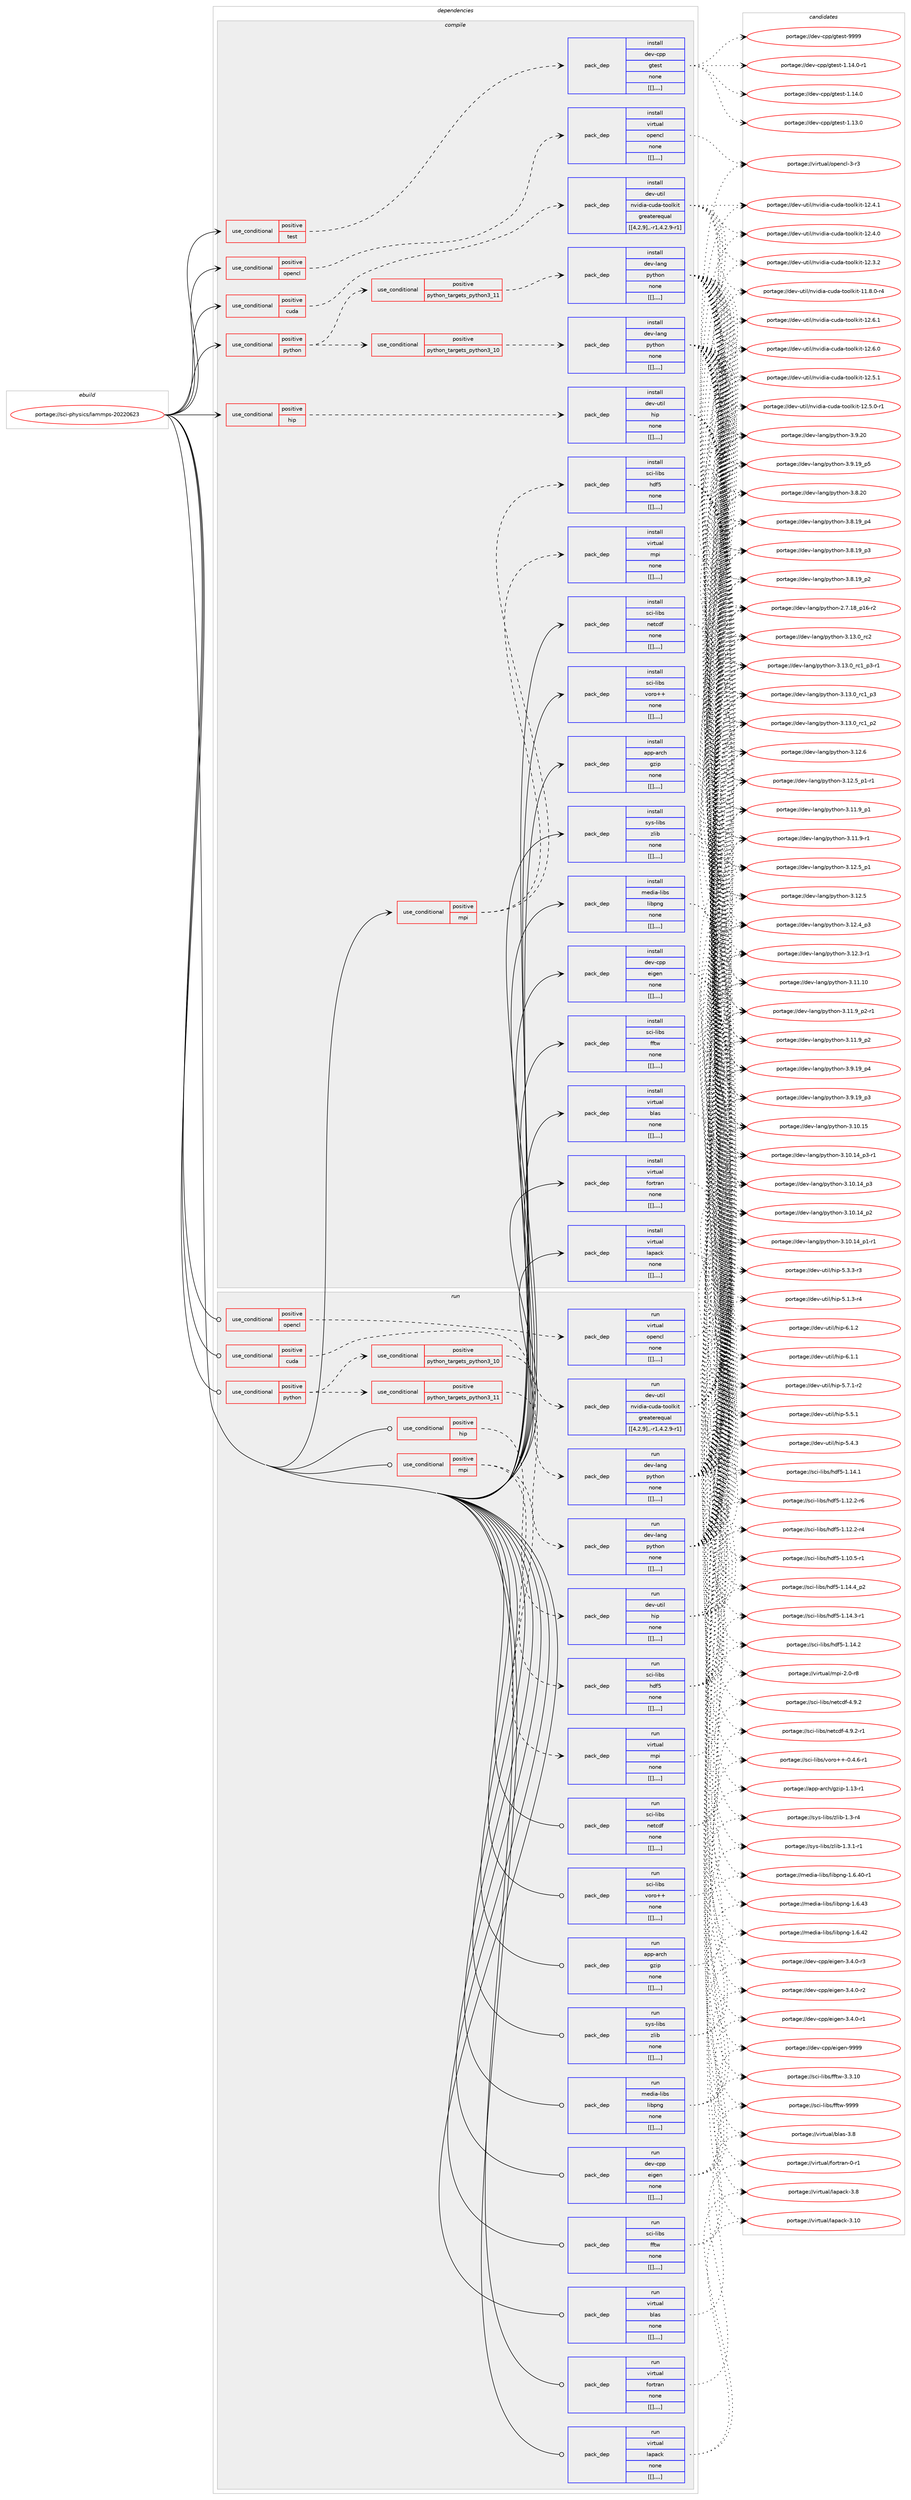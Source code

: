 digraph prolog {

# *************
# Graph options
# *************

newrank=true;
concentrate=true;
compound=true;
graph [rankdir=LR,fontname=Helvetica,fontsize=10,ranksep=1.5];#, ranksep=2.5, nodesep=0.2];
edge  [arrowhead=vee];
node  [fontname=Helvetica,fontsize=10];

# **********
# The ebuild
# **********

subgraph cluster_leftcol {
color=gray;
label=<<i>ebuild</i>>;
id [label="portage://sci-physics/lammps-20220623", color=red, width=4, href="../sci-physics/lammps-20220623.svg"];
}

# ****************
# The dependencies
# ****************

subgraph cluster_midcol {
color=gray;
label=<<i>dependencies</i>>;
subgraph cluster_compile {
fillcolor="#eeeeee";
style=filled;
label=<<i>compile</i>>;
subgraph cond113102 {
dependency427325 [label=<<TABLE BORDER="0" CELLBORDER="1" CELLSPACING="0" CELLPADDING="4"><TR><TD ROWSPAN="3" CELLPADDING="10">use_conditional</TD></TR><TR><TD>positive</TD></TR><TR><TD>cuda</TD></TR></TABLE>>, shape=none, color=red];
subgraph pack311186 {
dependency427326 [label=<<TABLE BORDER="0" CELLBORDER="1" CELLSPACING="0" CELLPADDING="4" WIDTH="220"><TR><TD ROWSPAN="6" CELLPADDING="30">pack_dep</TD></TR><TR><TD WIDTH="110">install</TD></TR><TR><TD>dev-util</TD></TR><TR><TD>nvidia-cuda-toolkit</TD></TR><TR><TD>greaterequal</TD></TR><TR><TD>[[4,2,9],,-r1,4.2.9-r1]</TD></TR></TABLE>>, shape=none, color=blue];
}
dependency427325:e -> dependency427326:w [weight=20,style="dashed",arrowhead="vee"];
}
id:e -> dependency427325:w [weight=20,style="solid",arrowhead="vee"];
subgraph cond113103 {
dependency427327 [label=<<TABLE BORDER="0" CELLBORDER="1" CELLSPACING="0" CELLPADDING="4"><TR><TD ROWSPAN="3" CELLPADDING="10">use_conditional</TD></TR><TR><TD>positive</TD></TR><TR><TD>hip</TD></TR></TABLE>>, shape=none, color=red];
subgraph pack311187 {
dependency427328 [label=<<TABLE BORDER="0" CELLBORDER="1" CELLSPACING="0" CELLPADDING="4" WIDTH="220"><TR><TD ROWSPAN="6" CELLPADDING="30">pack_dep</TD></TR><TR><TD WIDTH="110">install</TD></TR><TR><TD>dev-util</TD></TR><TR><TD>hip</TD></TR><TR><TD>none</TD></TR><TR><TD>[[],,,,]</TD></TR></TABLE>>, shape=none, color=blue];
}
dependency427327:e -> dependency427328:w [weight=20,style="dashed",arrowhead="vee"];
}
id:e -> dependency427327:w [weight=20,style="solid",arrowhead="vee"];
subgraph cond113104 {
dependency427329 [label=<<TABLE BORDER="0" CELLBORDER="1" CELLSPACING="0" CELLPADDING="4"><TR><TD ROWSPAN="3" CELLPADDING="10">use_conditional</TD></TR><TR><TD>positive</TD></TR><TR><TD>mpi</TD></TR></TABLE>>, shape=none, color=red];
subgraph pack311188 {
dependency427330 [label=<<TABLE BORDER="0" CELLBORDER="1" CELLSPACING="0" CELLPADDING="4" WIDTH="220"><TR><TD ROWSPAN="6" CELLPADDING="30">pack_dep</TD></TR><TR><TD WIDTH="110">install</TD></TR><TR><TD>virtual</TD></TR><TR><TD>mpi</TD></TR><TR><TD>none</TD></TR><TR><TD>[[],,,,]</TD></TR></TABLE>>, shape=none, color=blue];
}
dependency427329:e -> dependency427330:w [weight=20,style="dashed",arrowhead="vee"];
subgraph pack311189 {
dependency427331 [label=<<TABLE BORDER="0" CELLBORDER="1" CELLSPACING="0" CELLPADDING="4" WIDTH="220"><TR><TD ROWSPAN="6" CELLPADDING="30">pack_dep</TD></TR><TR><TD WIDTH="110">install</TD></TR><TR><TD>sci-libs</TD></TR><TR><TD>hdf5</TD></TR><TR><TD>none</TD></TR><TR><TD>[[],,,,]</TD></TR></TABLE>>, shape=none, color=blue];
}
dependency427329:e -> dependency427331:w [weight=20,style="dashed",arrowhead="vee"];
}
id:e -> dependency427329:w [weight=20,style="solid",arrowhead="vee"];
subgraph cond113105 {
dependency427332 [label=<<TABLE BORDER="0" CELLBORDER="1" CELLSPACING="0" CELLPADDING="4"><TR><TD ROWSPAN="3" CELLPADDING="10">use_conditional</TD></TR><TR><TD>positive</TD></TR><TR><TD>opencl</TD></TR></TABLE>>, shape=none, color=red];
subgraph pack311190 {
dependency427333 [label=<<TABLE BORDER="0" CELLBORDER="1" CELLSPACING="0" CELLPADDING="4" WIDTH="220"><TR><TD ROWSPAN="6" CELLPADDING="30">pack_dep</TD></TR><TR><TD WIDTH="110">install</TD></TR><TR><TD>virtual</TD></TR><TR><TD>opencl</TD></TR><TR><TD>none</TD></TR><TR><TD>[[],,,,]</TD></TR></TABLE>>, shape=none, color=blue];
}
dependency427332:e -> dependency427333:w [weight=20,style="dashed",arrowhead="vee"];
}
id:e -> dependency427332:w [weight=20,style="solid",arrowhead="vee"];
subgraph cond113106 {
dependency427334 [label=<<TABLE BORDER="0" CELLBORDER="1" CELLSPACING="0" CELLPADDING="4"><TR><TD ROWSPAN="3" CELLPADDING="10">use_conditional</TD></TR><TR><TD>positive</TD></TR><TR><TD>python</TD></TR></TABLE>>, shape=none, color=red];
subgraph cond113107 {
dependency427335 [label=<<TABLE BORDER="0" CELLBORDER="1" CELLSPACING="0" CELLPADDING="4"><TR><TD ROWSPAN="3" CELLPADDING="10">use_conditional</TD></TR><TR><TD>positive</TD></TR><TR><TD>python_targets_python3_10</TD></TR></TABLE>>, shape=none, color=red];
subgraph pack311191 {
dependency427336 [label=<<TABLE BORDER="0" CELLBORDER="1" CELLSPACING="0" CELLPADDING="4" WIDTH="220"><TR><TD ROWSPAN="6" CELLPADDING="30">pack_dep</TD></TR><TR><TD WIDTH="110">install</TD></TR><TR><TD>dev-lang</TD></TR><TR><TD>python</TD></TR><TR><TD>none</TD></TR><TR><TD>[[],,,,]</TD></TR></TABLE>>, shape=none, color=blue];
}
dependency427335:e -> dependency427336:w [weight=20,style="dashed",arrowhead="vee"];
}
dependency427334:e -> dependency427335:w [weight=20,style="dashed",arrowhead="vee"];
subgraph cond113108 {
dependency427337 [label=<<TABLE BORDER="0" CELLBORDER="1" CELLSPACING="0" CELLPADDING="4"><TR><TD ROWSPAN="3" CELLPADDING="10">use_conditional</TD></TR><TR><TD>positive</TD></TR><TR><TD>python_targets_python3_11</TD></TR></TABLE>>, shape=none, color=red];
subgraph pack311192 {
dependency427338 [label=<<TABLE BORDER="0" CELLBORDER="1" CELLSPACING="0" CELLPADDING="4" WIDTH="220"><TR><TD ROWSPAN="6" CELLPADDING="30">pack_dep</TD></TR><TR><TD WIDTH="110">install</TD></TR><TR><TD>dev-lang</TD></TR><TR><TD>python</TD></TR><TR><TD>none</TD></TR><TR><TD>[[],,,,]</TD></TR></TABLE>>, shape=none, color=blue];
}
dependency427337:e -> dependency427338:w [weight=20,style="dashed",arrowhead="vee"];
}
dependency427334:e -> dependency427337:w [weight=20,style="dashed",arrowhead="vee"];
}
id:e -> dependency427334:w [weight=20,style="solid",arrowhead="vee"];
subgraph cond113109 {
dependency427339 [label=<<TABLE BORDER="0" CELLBORDER="1" CELLSPACING="0" CELLPADDING="4"><TR><TD ROWSPAN="3" CELLPADDING="10">use_conditional</TD></TR><TR><TD>positive</TD></TR><TR><TD>test</TD></TR></TABLE>>, shape=none, color=red];
subgraph pack311193 {
dependency427340 [label=<<TABLE BORDER="0" CELLBORDER="1" CELLSPACING="0" CELLPADDING="4" WIDTH="220"><TR><TD ROWSPAN="6" CELLPADDING="30">pack_dep</TD></TR><TR><TD WIDTH="110">install</TD></TR><TR><TD>dev-cpp</TD></TR><TR><TD>gtest</TD></TR><TR><TD>none</TD></TR><TR><TD>[[],,,,]</TD></TR></TABLE>>, shape=none, color=blue];
}
dependency427339:e -> dependency427340:w [weight=20,style="dashed",arrowhead="vee"];
}
id:e -> dependency427339:w [weight=20,style="solid",arrowhead="vee"];
subgraph pack311194 {
dependency427341 [label=<<TABLE BORDER="0" CELLBORDER="1" CELLSPACING="0" CELLPADDING="4" WIDTH="220"><TR><TD ROWSPAN="6" CELLPADDING="30">pack_dep</TD></TR><TR><TD WIDTH="110">install</TD></TR><TR><TD>app-arch</TD></TR><TR><TD>gzip</TD></TR><TR><TD>none</TD></TR><TR><TD>[[],,,,]</TD></TR></TABLE>>, shape=none, color=blue];
}
id:e -> dependency427341:w [weight=20,style="solid",arrowhead="vee"];
subgraph pack311195 {
dependency427342 [label=<<TABLE BORDER="0" CELLBORDER="1" CELLSPACING="0" CELLPADDING="4" WIDTH="220"><TR><TD ROWSPAN="6" CELLPADDING="30">pack_dep</TD></TR><TR><TD WIDTH="110">install</TD></TR><TR><TD>dev-cpp</TD></TR><TR><TD>eigen</TD></TR><TR><TD>none</TD></TR><TR><TD>[[],,,,]</TD></TR></TABLE>>, shape=none, color=blue];
}
id:e -> dependency427342:w [weight=20,style="solid",arrowhead="vee"];
subgraph pack311196 {
dependency427343 [label=<<TABLE BORDER="0" CELLBORDER="1" CELLSPACING="0" CELLPADDING="4" WIDTH="220"><TR><TD ROWSPAN="6" CELLPADDING="30">pack_dep</TD></TR><TR><TD WIDTH="110">install</TD></TR><TR><TD>media-libs</TD></TR><TR><TD>libpng</TD></TR><TR><TD>none</TD></TR><TR><TD>[[],,,,]</TD></TR></TABLE>>, shape=none, color=blue];
}
id:e -> dependency427343:w [weight=20,style="solid",arrowhead="vee"];
subgraph pack311197 {
dependency427344 [label=<<TABLE BORDER="0" CELLBORDER="1" CELLSPACING="0" CELLPADDING="4" WIDTH="220"><TR><TD ROWSPAN="6" CELLPADDING="30">pack_dep</TD></TR><TR><TD WIDTH="110">install</TD></TR><TR><TD>sci-libs</TD></TR><TR><TD>fftw</TD></TR><TR><TD>none</TD></TR><TR><TD>[[],,,,]</TD></TR></TABLE>>, shape=none, color=blue];
}
id:e -> dependency427344:w [weight=20,style="solid",arrowhead="vee"];
subgraph pack311198 {
dependency427345 [label=<<TABLE BORDER="0" CELLBORDER="1" CELLSPACING="0" CELLPADDING="4" WIDTH="220"><TR><TD ROWSPAN="6" CELLPADDING="30">pack_dep</TD></TR><TR><TD WIDTH="110">install</TD></TR><TR><TD>sci-libs</TD></TR><TR><TD>netcdf</TD></TR><TR><TD>none</TD></TR><TR><TD>[[],,,,]</TD></TR></TABLE>>, shape=none, color=blue];
}
id:e -> dependency427345:w [weight=20,style="solid",arrowhead="vee"];
subgraph pack311199 {
dependency427346 [label=<<TABLE BORDER="0" CELLBORDER="1" CELLSPACING="0" CELLPADDING="4" WIDTH="220"><TR><TD ROWSPAN="6" CELLPADDING="30">pack_dep</TD></TR><TR><TD WIDTH="110">install</TD></TR><TR><TD>sci-libs</TD></TR><TR><TD>voro++</TD></TR><TR><TD>none</TD></TR><TR><TD>[[],,,,]</TD></TR></TABLE>>, shape=none, color=blue];
}
id:e -> dependency427346:w [weight=20,style="solid",arrowhead="vee"];
subgraph pack311200 {
dependency427347 [label=<<TABLE BORDER="0" CELLBORDER="1" CELLSPACING="0" CELLPADDING="4" WIDTH="220"><TR><TD ROWSPAN="6" CELLPADDING="30">pack_dep</TD></TR><TR><TD WIDTH="110">install</TD></TR><TR><TD>sys-libs</TD></TR><TR><TD>zlib</TD></TR><TR><TD>none</TD></TR><TR><TD>[[],,,,]</TD></TR></TABLE>>, shape=none, color=blue];
}
id:e -> dependency427347:w [weight=20,style="solid",arrowhead="vee"];
subgraph pack311201 {
dependency427348 [label=<<TABLE BORDER="0" CELLBORDER="1" CELLSPACING="0" CELLPADDING="4" WIDTH="220"><TR><TD ROWSPAN="6" CELLPADDING="30">pack_dep</TD></TR><TR><TD WIDTH="110">install</TD></TR><TR><TD>virtual</TD></TR><TR><TD>blas</TD></TR><TR><TD>none</TD></TR><TR><TD>[[],,,,]</TD></TR></TABLE>>, shape=none, color=blue];
}
id:e -> dependency427348:w [weight=20,style="solid",arrowhead="vee"];
subgraph pack311202 {
dependency427349 [label=<<TABLE BORDER="0" CELLBORDER="1" CELLSPACING="0" CELLPADDING="4" WIDTH="220"><TR><TD ROWSPAN="6" CELLPADDING="30">pack_dep</TD></TR><TR><TD WIDTH="110">install</TD></TR><TR><TD>virtual</TD></TR><TR><TD>fortran</TD></TR><TR><TD>none</TD></TR><TR><TD>[[],,,,]</TD></TR></TABLE>>, shape=none, color=blue];
}
id:e -> dependency427349:w [weight=20,style="solid",arrowhead="vee"];
subgraph pack311203 {
dependency427350 [label=<<TABLE BORDER="0" CELLBORDER="1" CELLSPACING="0" CELLPADDING="4" WIDTH="220"><TR><TD ROWSPAN="6" CELLPADDING="30">pack_dep</TD></TR><TR><TD WIDTH="110">install</TD></TR><TR><TD>virtual</TD></TR><TR><TD>lapack</TD></TR><TR><TD>none</TD></TR><TR><TD>[[],,,,]</TD></TR></TABLE>>, shape=none, color=blue];
}
id:e -> dependency427350:w [weight=20,style="solid",arrowhead="vee"];
}
subgraph cluster_compileandrun {
fillcolor="#eeeeee";
style=filled;
label=<<i>compile and run</i>>;
}
subgraph cluster_run {
fillcolor="#eeeeee";
style=filled;
label=<<i>run</i>>;
subgraph cond113110 {
dependency427351 [label=<<TABLE BORDER="0" CELLBORDER="1" CELLSPACING="0" CELLPADDING="4"><TR><TD ROWSPAN="3" CELLPADDING="10">use_conditional</TD></TR><TR><TD>positive</TD></TR><TR><TD>cuda</TD></TR></TABLE>>, shape=none, color=red];
subgraph pack311204 {
dependency427352 [label=<<TABLE BORDER="0" CELLBORDER="1" CELLSPACING="0" CELLPADDING="4" WIDTH="220"><TR><TD ROWSPAN="6" CELLPADDING="30">pack_dep</TD></TR><TR><TD WIDTH="110">run</TD></TR><TR><TD>dev-util</TD></TR><TR><TD>nvidia-cuda-toolkit</TD></TR><TR><TD>greaterequal</TD></TR><TR><TD>[[4,2,9],,-r1,4.2.9-r1]</TD></TR></TABLE>>, shape=none, color=blue];
}
dependency427351:e -> dependency427352:w [weight=20,style="dashed",arrowhead="vee"];
}
id:e -> dependency427351:w [weight=20,style="solid",arrowhead="odot"];
subgraph cond113111 {
dependency427353 [label=<<TABLE BORDER="0" CELLBORDER="1" CELLSPACING="0" CELLPADDING="4"><TR><TD ROWSPAN="3" CELLPADDING="10">use_conditional</TD></TR><TR><TD>positive</TD></TR><TR><TD>hip</TD></TR></TABLE>>, shape=none, color=red];
subgraph pack311205 {
dependency427354 [label=<<TABLE BORDER="0" CELLBORDER="1" CELLSPACING="0" CELLPADDING="4" WIDTH="220"><TR><TD ROWSPAN="6" CELLPADDING="30">pack_dep</TD></TR><TR><TD WIDTH="110">run</TD></TR><TR><TD>dev-util</TD></TR><TR><TD>hip</TD></TR><TR><TD>none</TD></TR><TR><TD>[[],,,,]</TD></TR></TABLE>>, shape=none, color=blue];
}
dependency427353:e -> dependency427354:w [weight=20,style="dashed",arrowhead="vee"];
}
id:e -> dependency427353:w [weight=20,style="solid",arrowhead="odot"];
subgraph cond113112 {
dependency427355 [label=<<TABLE BORDER="0" CELLBORDER="1" CELLSPACING="0" CELLPADDING="4"><TR><TD ROWSPAN="3" CELLPADDING="10">use_conditional</TD></TR><TR><TD>positive</TD></TR><TR><TD>mpi</TD></TR></TABLE>>, shape=none, color=red];
subgraph pack311206 {
dependency427356 [label=<<TABLE BORDER="0" CELLBORDER="1" CELLSPACING="0" CELLPADDING="4" WIDTH="220"><TR><TD ROWSPAN="6" CELLPADDING="30">pack_dep</TD></TR><TR><TD WIDTH="110">run</TD></TR><TR><TD>virtual</TD></TR><TR><TD>mpi</TD></TR><TR><TD>none</TD></TR><TR><TD>[[],,,,]</TD></TR></TABLE>>, shape=none, color=blue];
}
dependency427355:e -> dependency427356:w [weight=20,style="dashed",arrowhead="vee"];
subgraph pack311207 {
dependency427357 [label=<<TABLE BORDER="0" CELLBORDER="1" CELLSPACING="0" CELLPADDING="4" WIDTH="220"><TR><TD ROWSPAN="6" CELLPADDING="30">pack_dep</TD></TR><TR><TD WIDTH="110">run</TD></TR><TR><TD>sci-libs</TD></TR><TR><TD>hdf5</TD></TR><TR><TD>none</TD></TR><TR><TD>[[],,,,]</TD></TR></TABLE>>, shape=none, color=blue];
}
dependency427355:e -> dependency427357:w [weight=20,style="dashed",arrowhead="vee"];
}
id:e -> dependency427355:w [weight=20,style="solid",arrowhead="odot"];
subgraph cond113113 {
dependency427358 [label=<<TABLE BORDER="0" CELLBORDER="1" CELLSPACING="0" CELLPADDING="4"><TR><TD ROWSPAN="3" CELLPADDING="10">use_conditional</TD></TR><TR><TD>positive</TD></TR><TR><TD>opencl</TD></TR></TABLE>>, shape=none, color=red];
subgraph pack311208 {
dependency427359 [label=<<TABLE BORDER="0" CELLBORDER="1" CELLSPACING="0" CELLPADDING="4" WIDTH="220"><TR><TD ROWSPAN="6" CELLPADDING="30">pack_dep</TD></TR><TR><TD WIDTH="110">run</TD></TR><TR><TD>virtual</TD></TR><TR><TD>opencl</TD></TR><TR><TD>none</TD></TR><TR><TD>[[],,,,]</TD></TR></TABLE>>, shape=none, color=blue];
}
dependency427358:e -> dependency427359:w [weight=20,style="dashed",arrowhead="vee"];
}
id:e -> dependency427358:w [weight=20,style="solid",arrowhead="odot"];
subgraph cond113114 {
dependency427360 [label=<<TABLE BORDER="0" CELLBORDER="1" CELLSPACING="0" CELLPADDING="4"><TR><TD ROWSPAN="3" CELLPADDING="10">use_conditional</TD></TR><TR><TD>positive</TD></TR><TR><TD>python</TD></TR></TABLE>>, shape=none, color=red];
subgraph cond113115 {
dependency427361 [label=<<TABLE BORDER="0" CELLBORDER="1" CELLSPACING="0" CELLPADDING="4"><TR><TD ROWSPAN="3" CELLPADDING="10">use_conditional</TD></TR><TR><TD>positive</TD></TR><TR><TD>python_targets_python3_10</TD></TR></TABLE>>, shape=none, color=red];
subgraph pack311209 {
dependency427362 [label=<<TABLE BORDER="0" CELLBORDER="1" CELLSPACING="0" CELLPADDING="4" WIDTH="220"><TR><TD ROWSPAN="6" CELLPADDING="30">pack_dep</TD></TR><TR><TD WIDTH="110">run</TD></TR><TR><TD>dev-lang</TD></TR><TR><TD>python</TD></TR><TR><TD>none</TD></TR><TR><TD>[[],,,,]</TD></TR></TABLE>>, shape=none, color=blue];
}
dependency427361:e -> dependency427362:w [weight=20,style="dashed",arrowhead="vee"];
}
dependency427360:e -> dependency427361:w [weight=20,style="dashed",arrowhead="vee"];
subgraph cond113116 {
dependency427363 [label=<<TABLE BORDER="0" CELLBORDER="1" CELLSPACING="0" CELLPADDING="4"><TR><TD ROWSPAN="3" CELLPADDING="10">use_conditional</TD></TR><TR><TD>positive</TD></TR><TR><TD>python_targets_python3_11</TD></TR></TABLE>>, shape=none, color=red];
subgraph pack311210 {
dependency427364 [label=<<TABLE BORDER="0" CELLBORDER="1" CELLSPACING="0" CELLPADDING="4" WIDTH="220"><TR><TD ROWSPAN="6" CELLPADDING="30">pack_dep</TD></TR><TR><TD WIDTH="110">run</TD></TR><TR><TD>dev-lang</TD></TR><TR><TD>python</TD></TR><TR><TD>none</TD></TR><TR><TD>[[],,,,]</TD></TR></TABLE>>, shape=none, color=blue];
}
dependency427363:e -> dependency427364:w [weight=20,style="dashed",arrowhead="vee"];
}
dependency427360:e -> dependency427363:w [weight=20,style="dashed",arrowhead="vee"];
}
id:e -> dependency427360:w [weight=20,style="solid",arrowhead="odot"];
subgraph pack311211 {
dependency427365 [label=<<TABLE BORDER="0" CELLBORDER="1" CELLSPACING="0" CELLPADDING="4" WIDTH="220"><TR><TD ROWSPAN="6" CELLPADDING="30">pack_dep</TD></TR><TR><TD WIDTH="110">run</TD></TR><TR><TD>app-arch</TD></TR><TR><TD>gzip</TD></TR><TR><TD>none</TD></TR><TR><TD>[[],,,,]</TD></TR></TABLE>>, shape=none, color=blue];
}
id:e -> dependency427365:w [weight=20,style="solid",arrowhead="odot"];
subgraph pack311212 {
dependency427366 [label=<<TABLE BORDER="0" CELLBORDER="1" CELLSPACING="0" CELLPADDING="4" WIDTH="220"><TR><TD ROWSPAN="6" CELLPADDING="30">pack_dep</TD></TR><TR><TD WIDTH="110">run</TD></TR><TR><TD>dev-cpp</TD></TR><TR><TD>eigen</TD></TR><TR><TD>none</TD></TR><TR><TD>[[],,,,]</TD></TR></TABLE>>, shape=none, color=blue];
}
id:e -> dependency427366:w [weight=20,style="solid",arrowhead="odot"];
subgraph pack311213 {
dependency427367 [label=<<TABLE BORDER="0" CELLBORDER="1" CELLSPACING="0" CELLPADDING="4" WIDTH="220"><TR><TD ROWSPAN="6" CELLPADDING="30">pack_dep</TD></TR><TR><TD WIDTH="110">run</TD></TR><TR><TD>media-libs</TD></TR><TR><TD>libpng</TD></TR><TR><TD>none</TD></TR><TR><TD>[[],,,,]</TD></TR></TABLE>>, shape=none, color=blue];
}
id:e -> dependency427367:w [weight=20,style="solid",arrowhead="odot"];
subgraph pack311214 {
dependency427368 [label=<<TABLE BORDER="0" CELLBORDER="1" CELLSPACING="0" CELLPADDING="4" WIDTH="220"><TR><TD ROWSPAN="6" CELLPADDING="30">pack_dep</TD></TR><TR><TD WIDTH="110">run</TD></TR><TR><TD>sci-libs</TD></TR><TR><TD>fftw</TD></TR><TR><TD>none</TD></TR><TR><TD>[[],,,,]</TD></TR></TABLE>>, shape=none, color=blue];
}
id:e -> dependency427368:w [weight=20,style="solid",arrowhead="odot"];
subgraph pack311215 {
dependency427369 [label=<<TABLE BORDER="0" CELLBORDER="1" CELLSPACING="0" CELLPADDING="4" WIDTH="220"><TR><TD ROWSPAN="6" CELLPADDING="30">pack_dep</TD></TR><TR><TD WIDTH="110">run</TD></TR><TR><TD>sci-libs</TD></TR><TR><TD>netcdf</TD></TR><TR><TD>none</TD></TR><TR><TD>[[],,,,]</TD></TR></TABLE>>, shape=none, color=blue];
}
id:e -> dependency427369:w [weight=20,style="solid",arrowhead="odot"];
subgraph pack311216 {
dependency427370 [label=<<TABLE BORDER="0" CELLBORDER="1" CELLSPACING="0" CELLPADDING="4" WIDTH="220"><TR><TD ROWSPAN="6" CELLPADDING="30">pack_dep</TD></TR><TR><TD WIDTH="110">run</TD></TR><TR><TD>sci-libs</TD></TR><TR><TD>voro++</TD></TR><TR><TD>none</TD></TR><TR><TD>[[],,,,]</TD></TR></TABLE>>, shape=none, color=blue];
}
id:e -> dependency427370:w [weight=20,style="solid",arrowhead="odot"];
subgraph pack311217 {
dependency427371 [label=<<TABLE BORDER="0" CELLBORDER="1" CELLSPACING="0" CELLPADDING="4" WIDTH="220"><TR><TD ROWSPAN="6" CELLPADDING="30">pack_dep</TD></TR><TR><TD WIDTH="110">run</TD></TR><TR><TD>sys-libs</TD></TR><TR><TD>zlib</TD></TR><TR><TD>none</TD></TR><TR><TD>[[],,,,]</TD></TR></TABLE>>, shape=none, color=blue];
}
id:e -> dependency427371:w [weight=20,style="solid",arrowhead="odot"];
subgraph pack311218 {
dependency427372 [label=<<TABLE BORDER="0" CELLBORDER="1" CELLSPACING="0" CELLPADDING="4" WIDTH="220"><TR><TD ROWSPAN="6" CELLPADDING="30">pack_dep</TD></TR><TR><TD WIDTH="110">run</TD></TR><TR><TD>virtual</TD></TR><TR><TD>blas</TD></TR><TR><TD>none</TD></TR><TR><TD>[[],,,,]</TD></TR></TABLE>>, shape=none, color=blue];
}
id:e -> dependency427372:w [weight=20,style="solid",arrowhead="odot"];
subgraph pack311219 {
dependency427373 [label=<<TABLE BORDER="0" CELLBORDER="1" CELLSPACING="0" CELLPADDING="4" WIDTH="220"><TR><TD ROWSPAN="6" CELLPADDING="30">pack_dep</TD></TR><TR><TD WIDTH="110">run</TD></TR><TR><TD>virtual</TD></TR><TR><TD>fortran</TD></TR><TR><TD>none</TD></TR><TR><TD>[[],,,,]</TD></TR></TABLE>>, shape=none, color=blue];
}
id:e -> dependency427373:w [weight=20,style="solid",arrowhead="odot"];
subgraph pack311220 {
dependency427374 [label=<<TABLE BORDER="0" CELLBORDER="1" CELLSPACING="0" CELLPADDING="4" WIDTH="220"><TR><TD ROWSPAN="6" CELLPADDING="30">pack_dep</TD></TR><TR><TD WIDTH="110">run</TD></TR><TR><TD>virtual</TD></TR><TR><TD>lapack</TD></TR><TR><TD>none</TD></TR><TR><TD>[[],,,,]</TD></TR></TABLE>>, shape=none, color=blue];
}
id:e -> dependency427374:w [weight=20,style="solid",arrowhead="odot"];
}
}

# **************
# The candidates
# **************

subgraph cluster_choices {
rank=same;
color=gray;
label=<<i>candidates</i>>;

subgraph choice311186 {
color=black;
nodesep=1;
choice1001011184511711610510847110118105100105974599117100974511611111110810710511645495046544649 [label="portage://dev-util/nvidia-cuda-toolkit-12.6.1", color=red, width=4,href="../dev-util/nvidia-cuda-toolkit-12.6.1.svg"];
choice1001011184511711610510847110118105100105974599117100974511611111110810710511645495046544648 [label="portage://dev-util/nvidia-cuda-toolkit-12.6.0", color=red, width=4,href="../dev-util/nvidia-cuda-toolkit-12.6.0.svg"];
choice1001011184511711610510847110118105100105974599117100974511611111110810710511645495046534649 [label="portage://dev-util/nvidia-cuda-toolkit-12.5.1", color=red, width=4,href="../dev-util/nvidia-cuda-toolkit-12.5.1.svg"];
choice10010111845117116105108471101181051001059745991171009745116111111108107105116454950465346484511449 [label="portage://dev-util/nvidia-cuda-toolkit-12.5.0-r1", color=red, width=4,href="../dev-util/nvidia-cuda-toolkit-12.5.0-r1.svg"];
choice1001011184511711610510847110118105100105974599117100974511611111110810710511645495046524649 [label="portage://dev-util/nvidia-cuda-toolkit-12.4.1", color=red, width=4,href="../dev-util/nvidia-cuda-toolkit-12.4.1.svg"];
choice1001011184511711610510847110118105100105974599117100974511611111110810710511645495046524648 [label="portage://dev-util/nvidia-cuda-toolkit-12.4.0", color=red, width=4,href="../dev-util/nvidia-cuda-toolkit-12.4.0.svg"];
choice1001011184511711610510847110118105100105974599117100974511611111110810710511645495046514650 [label="portage://dev-util/nvidia-cuda-toolkit-12.3.2", color=red, width=4,href="../dev-util/nvidia-cuda-toolkit-12.3.2.svg"];
choice10010111845117116105108471101181051001059745991171009745116111111108107105116454949465646484511452 [label="portage://dev-util/nvidia-cuda-toolkit-11.8.0-r4", color=red, width=4,href="../dev-util/nvidia-cuda-toolkit-11.8.0-r4.svg"];
dependency427326:e -> choice1001011184511711610510847110118105100105974599117100974511611111110810710511645495046544649:w [style=dotted,weight="100"];
dependency427326:e -> choice1001011184511711610510847110118105100105974599117100974511611111110810710511645495046544648:w [style=dotted,weight="100"];
dependency427326:e -> choice1001011184511711610510847110118105100105974599117100974511611111110810710511645495046534649:w [style=dotted,weight="100"];
dependency427326:e -> choice10010111845117116105108471101181051001059745991171009745116111111108107105116454950465346484511449:w [style=dotted,weight="100"];
dependency427326:e -> choice1001011184511711610510847110118105100105974599117100974511611111110810710511645495046524649:w [style=dotted,weight="100"];
dependency427326:e -> choice1001011184511711610510847110118105100105974599117100974511611111110810710511645495046524648:w [style=dotted,weight="100"];
dependency427326:e -> choice1001011184511711610510847110118105100105974599117100974511611111110810710511645495046514650:w [style=dotted,weight="100"];
dependency427326:e -> choice10010111845117116105108471101181051001059745991171009745116111111108107105116454949465646484511452:w [style=dotted,weight="100"];
}
subgraph choice311187 {
color=black;
nodesep=1;
choice1001011184511711610510847104105112455446494650 [label="portage://dev-util/hip-6.1.2", color=red, width=4,href="../dev-util/hip-6.1.2.svg"];
choice1001011184511711610510847104105112455446494649 [label="portage://dev-util/hip-6.1.1", color=red, width=4,href="../dev-util/hip-6.1.1.svg"];
choice10010111845117116105108471041051124553465546494511450 [label="portage://dev-util/hip-5.7.1-r2", color=red, width=4,href="../dev-util/hip-5.7.1-r2.svg"];
choice1001011184511711610510847104105112455346534649 [label="portage://dev-util/hip-5.5.1", color=red, width=4,href="../dev-util/hip-5.5.1.svg"];
choice1001011184511711610510847104105112455346524651 [label="portage://dev-util/hip-5.4.3", color=red, width=4,href="../dev-util/hip-5.4.3.svg"];
choice10010111845117116105108471041051124553465146514511451 [label="portage://dev-util/hip-5.3.3-r3", color=red, width=4,href="../dev-util/hip-5.3.3-r3.svg"];
choice10010111845117116105108471041051124553464946514511452 [label="portage://dev-util/hip-5.1.3-r4", color=red, width=4,href="../dev-util/hip-5.1.3-r4.svg"];
dependency427328:e -> choice1001011184511711610510847104105112455446494650:w [style=dotted,weight="100"];
dependency427328:e -> choice1001011184511711610510847104105112455446494649:w [style=dotted,weight="100"];
dependency427328:e -> choice10010111845117116105108471041051124553465546494511450:w [style=dotted,weight="100"];
dependency427328:e -> choice1001011184511711610510847104105112455346534649:w [style=dotted,weight="100"];
dependency427328:e -> choice1001011184511711610510847104105112455346524651:w [style=dotted,weight="100"];
dependency427328:e -> choice10010111845117116105108471041051124553465146514511451:w [style=dotted,weight="100"];
dependency427328:e -> choice10010111845117116105108471041051124553464946514511452:w [style=dotted,weight="100"];
}
subgraph choice311188 {
color=black;
nodesep=1;
choice1181051141161179710847109112105455046484511456 [label="portage://virtual/mpi-2.0-r8", color=red, width=4,href="../virtual/mpi-2.0-r8.svg"];
dependency427330:e -> choice1181051141161179710847109112105455046484511456:w [style=dotted,weight="100"];
}
subgraph choice311189 {
color=black;
nodesep=1;
choice1159910545108105981154710410010253454946495246529511250 [label="portage://sci-libs/hdf5-1.14.4_p2", color=red, width=4,href="../sci-libs/hdf5-1.14.4_p2.svg"];
choice1159910545108105981154710410010253454946495246514511449 [label="portage://sci-libs/hdf5-1.14.3-r1", color=red, width=4,href="../sci-libs/hdf5-1.14.3-r1.svg"];
choice115991054510810598115471041001025345494649524650 [label="portage://sci-libs/hdf5-1.14.2", color=red, width=4,href="../sci-libs/hdf5-1.14.2.svg"];
choice115991054510810598115471041001025345494649524649 [label="portage://sci-libs/hdf5-1.14.1", color=red, width=4,href="../sci-libs/hdf5-1.14.1.svg"];
choice1159910545108105981154710410010253454946495046504511454 [label="portage://sci-libs/hdf5-1.12.2-r6", color=red, width=4,href="../sci-libs/hdf5-1.12.2-r6.svg"];
choice1159910545108105981154710410010253454946495046504511452 [label="portage://sci-libs/hdf5-1.12.2-r4", color=red, width=4,href="../sci-libs/hdf5-1.12.2-r4.svg"];
choice1159910545108105981154710410010253454946494846534511449 [label="portage://sci-libs/hdf5-1.10.5-r1", color=red, width=4,href="../sci-libs/hdf5-1.10.5-r1.svg"];
dependency427331:e -> choice1159910545108105981154710410010253454946495246529511250:w [style=dotted,weight="100"];
dependency427331:e -> choice1159910545108105981154710410010253454946495246514511449:w [style=dotted,weight="100"];
dependency427331:e -> choice115991054510810598115471041001025345494649524650:w [style=dotted,weight="100"];
dependency427331:e -> choice115991054510810598115471041001025345494649524649:w [style=dotted,weight="100"];
dependency427331:e -> choice1159910545108105981154710410010253454946495046504511454:w [style=dotted,weight="100"];
dependency427331:e -> choice1159910545108105981154710410010253454946495046504511452:w [style=dotted,weight="100"];
dependency427331:e -> choice1159910545108105981154710410010253454946494846534511449:w [style=dotted,weight="100"];
}
subgraph choice311190 {
color=black;
nodesep=1;
choice11810511411611797108471111121011109910845514511451 [label="portage://virtual/opencl-3-r3", color=red, width=4,href="../virtual/opencl-3-r3.svg"];
dependency427333:e -> choice11810511411611797108471111121011109910845514511451:w [style=dotted,weight="100"];
}
subgraph choice311191 {
color=black;
nodesep=1;
choice10010111845108971101034711212111610411111045514649514648951149950 [label="portage://dev-lang/python-3.13.0_rc2", color=red, width=4,href="../dev-lang/python-3.13.0_rc2.svg"];
choice1001011184510897110103471121211161041111104551464951464895114994995112514511449 [label="portage://dev-lang/python-3.13.0_rc1_p3-r1", color=red, width=4,href="../dev-lang/python-3.13.0_rc1_p3-r1.svg"];
choice100101118451089711010347112121116104111110455146495146489511499499511251 [label="portage://dev-lang/python-3.13.0_rc1_p3", color=red, width=4,href="../dev-lang/python-3.13.0_rc1_p3.svg"];
choice100101118451089711010347112121116104111110455146495146489511499499511250 [label="portage://dev-lang/python-3.13.0_rc1_p2", color=red, width=4,href="../dev-lang/python-3.13.0_rc1_p2.svg"];
choice10010111845108971101034711212111610411111045514649504654 [label="portage://dev-lang/python-3.12.6", color=red, width=4,href="../dev-lang/python-3.12.6.svg"];
choice1001011184510897110103471121211161041111104551464950465395112494511449 [label="portage://dev-lang/python-3.12.5_p1-r1", color=red, width=4,href="../dev-lang/python-3.12.5_p1-r1.svg"];
choice100101118451089711010347112121116104111110455146495046539511249 [label="portage://dev-lang/python-3.12.5_p1", color=red, width=4,href="../dev-lang/python-3.12.5_p1.svg"];
choice10010111845108971101034711212111610411111045514649504653 [label="portage://dev-lang/python-3.12.5", color=red, width=4,href="../dev-lang/python-3.12.5.svg"];
choice100101118451089711010347112121116104111110455146495046529511251 [label="portage://dev-lang/python-3.12.4_p3", color=red, width=4,href="../dev-lang/python-3.12.4_p3.svg"];
choice100101118451089711010347112121116104111110455146495046514511449 [label="portage://dev-lang/python-3.12.3-r1", color=red, width=4,href="../dev-lang/python-3.12.3-r1.svg"];
choice1001011184510897110103471121211161041111104551464949464948 [label="portage://dev-lang/python-3.11.10", color=red, width=4,href="../dev-lang/python-3.11.10.svg"];
choice1001011184510897110103471121211161041111104551464949465795112504511449 [label="portage://dev-lang/python-3.11.9_p2-r1", color=red, width=4,href="../dev-lang/python-3.11.9_p2-r1.svg"];
choice100101118451089711010347112121116104111110455146494946579511250 [label="portage://dev-lang/python-3.11.9_p2", color=red, width=4,href="../dev-lang/python-3.11.9_p2.svg"];
choice100101118451089711010347112121116104111110455146494946579511249 [label="portage://dev-lang/python-3.11.9_p1", color=red, width=4,href="../dev-lang/python-3.11.9_p1.svg"];
choice100101118451089711010347112121116104111110455146494946574511449 [label="portage://dev-lang/python-3.11.9-r1", color=red, width=4,href="../dev-lang/python-3.11.9-r1.svg"];
choice1001011184510897110103471121211161041111104551464948464953 [label="portage://dev-lang/python-3.10.15", color=red, width=4,href="../dev-lang/python-3.10.15.svg"];
choice100101118451089711010347112121116104111110455146494846495295112514511449 [label="portage://dev-lang/python-3.10.14_p3-r1", color=red, width=4,href="../dev-lang/python-3.10.14_p3-r1.svg"];
choice10010111845108971101034711212111610411111045514649484649529511251 [label="portage://dev-lang/python-3.10.14_p3", color=red, width=4,href="../dev-lang/python-3.10.14_p3.svg"];
choice10010111845108971101034711212111610411111045514649484649529511250 [label="portage://dev-lang/python-3.10.14_p2", color=red, width=4,href="../dev-lang/python-3.10.14_p2.svg"];
choice100101118451089711010347112121116104111110455146494846495295112494511449 [label="portage://dev-lang/python-3.10.14_p1-r1", color=red, width=4,href="../dev-lang/python-3.10.14_p1-r1.svg"];
choice10010111845108971101034711212111610411111045514657465048 [label="portage://dev-lang/python-3.9.20", color=red, width=4,href="../dev-lang/python-3.9.20.svg"];
choice100101118451089711010347112121116104111110455146574649579511253 [label="portage://dev-lang/python-3.9.19_p5", color=red, width=4,href="../dev-lang/python-3.9.19_p5.svg"];
choice100101118451089711010347112121116104111110455146574649579511252 [label="portage://dev-lang/python-3.9.19_p4", color=red, width=4,href="../dev-lang/python-3.9.19_p4.svg"];
choice100101118451089711010347112121116104111110455146574649579511251 [label="portage://dev-lang/python-3.9.19_p3", color=red, width=4,href="../dev-lang/python-3.9.19_p3.svg"];
choice10010111845108971101034711212111610411111045514656465048 [label="portage://dev-lang/python-3.8.20", color=red, width=4,href="../dev-lang/python-3.8.20.svg"];
choice100101118451089711010347112121116104111110455146564649579511252 [label="portage://dev-lang/python-3.8.19_p4", color=red, width=4,href="../dev-lang/python-3.8.19_p4.svg"];
choice100101118451089711010347112121116104111110455146564649579511251 [label="portage://dev-lang/python-3.8.19_p3", color=red, width=4,href="../dev-lang/python-3.8.19_p3.svg"];
choice100101118451089711010347112121116104111110455146564649579511250 [label="portage://dev-lang/python-3.8.19_p2", color=red, width=4,href="../dev-lang/python-3.8.19_p2.svg"];
choice100101118451089711010347112121116104111110455046554649569511249544511450 [label="portage://dev-lang/python-2.7.18_p16-r2", color=red, width=4,href="../dev-lang/python-2.7.18_p16-r2.svg"];
dependency427336:e -> choice10010111845108971101034711212111610411111045514649514648951149950:w [style=dotted,weight="100"];
dependency427336:e -> choice1001011184510897110103471121211161041111104551464951464895114994995112514511449:w [style=dotted,weight="100"];
dependency427336:e -> choice100101118451089711010347112121116104111110455146495146489511499499511251:w [style=dotted,weight="100"];
dependency427336:e -> choice100101118451089711010347112121116104111110455146495146489511499499511250:w [style=dotted,weight="100"];
dependency427336:e -> choice10010111845108971101034711212111610411111045514649504654:w [style=dotted,weight="100"];
dependency427336:e -> choice1001011184510897110103471121211161041111104551464950465395112494511449:w [style=dotted,weight="100"];
dependency427336:e -> choice100101118451089711010347112121116104111110455146495046539511249:w [style=dotted,weight="100"];
dependency427336:e -> choice10010111845108971101034711212111610411111045514649504653:w [style=dotted,weight="100"];
dependency427336:e -> choice100101118451089711010347112121116104111110455146495046529511251:w [style=dotted,weight="100"];
dependency427336:e -> choice100101118451089711010347112121116104111110455146495046514511449:w [style=dotted,weight="100"];
dependency427336:e -> choice1001011184510897110103471121211161041111104551464949464948:w [style=dotted,weight="100"];
dependency427336:e -> choice1001011184510897110103471121211161041111104551464949465795112504511449:w [style=dotted,weight="100"];
dependency427336:e -> choice100101118451089711010347112121116104111110455146494946579511250:w [style=dotted,weight="100"];
dependency427336:e -> choice100101118451089711010347112121116104111110455146494946579511249:w [style=dotted,weight="100"];
dependency427336:e -> choice100101118451089711010347112121116104111110455146494946574511449:w [style=dotted,weight="100"];
dependency427336:e -> choice1001011184510897110103471121211161041111104551464948464953:w [style=dotted,weight="100"];
dependency427336:e -> choice100101118451089711010347112121116104111110455146494846495295112514511449:w [style=dotted,weight="100"];
dependency427336:e -> choice10010111845108971101034711212111610411111045514649484649529511251:w [style=dotted,weight="100"];
dependency427336:e -> choice10010111845108971101034711212111610411111045514649484649529511250:w [style=dotted,weight="100"];
dependency427336:e -> choice100101118451089711010347112121116104111110455146494846495295112494511449:w [style=dotted,weight="100"];
dependency427336:e -> choice10010111845108971101034711212111610411111045514657465048:w [style=dotted,weight="100"];
dependency427336:e -> choice100101118451089711010347112121116104111110455146574649579511253:w [style=dotted,weight="100"];
dependency427336:e -> choice100101118451089711010347112121116104111110455146574649579511252:w [style=dotted,weight="100"];
dependency427336:e -> choice100101118451089711010347112121116104111110455146574649579511251:w [style=dotted,weight="100"];
dependency427336:e -> choice10010111845108971101034711212111610411111045514656465048:w [style=dotted,weight="100"];
dependency427336:e -> choice100101118451089711010347112121116104111110455146564649579511252:w [style=dotted,weight="100"];
dependency427336:e -> choice100101118451089711010347112121116104111110455146564649579511251:w [style=dotted,weight="100"];
dependency427336:e -> choice100101118451089711010347112121116104111110455146564649579511250:w [style=dotted,weight="100"];
dependency427336:e -> choice100101118451089711010347112121116104111110455046554649569511249544511450:w [style=dotted,weight="100"];
}
subgraph choice311192 {
color=black;
nodesep=1;
choice10010111845108971101034711212111610411111045514649514648951149950 [label="portage://dev-lang/python-3.13.0_rc2", color=red, width=4,href="../dev-lang/python-3.13.0_rc2.svg"];
choice1001011184510897110103471121211161041111104551464951464895114994995112514511449 [label="portage://dev-lang/python-3.13.0_rc1_p3-r1", color=red, width=4,href="../dev-lang/python-3.13.0_rc1_p3-r1.svg"];
choice100101118451089711010347112121116104111110455146495146489511499499511251 [label="portage://dev-lang/python-3.13.0_rc1_p3", color=red, width=4,href="../dev-lang/python-3.13.0_rc1_p3.svg"];
choice100101118451089711010347112121116104111110455146495146489511499499511250 [label="portage://dev-lang/python-3.13.0_rc1_p2", color=red, width=4,href="../dev-lang/python-3.13.0_rc1_p2.svg"];
choice10010111845108971101034711212111610411111045514649504654 [label="portage://dev-lang/python-3.12.6", color=red, width=4,href="../dev-lang/python-3.12.6.svg"];
choice1001011184510897110103471121211161041111104551464950465395112494511449 [label="portage://dev-lang/python-3.12.5_p1-r1", color=red, width=4,href="../dev-lang/python-3.12.5_p1-r1.svg"];
choice100101118451089711010347112121116104111110455146495046539511249 [label="portage://dev-lang/python-3.12.5_p1", color=red, width=4,href="../dev-lang/python-3.12.5_p1.svg"];
choice10010111845108971101034711212111610411111045514649504653 [label="portage://dev-lang/python-3.12.5", color=red, width=4,href="../dev-lang/python-3.12.5.svg"];
choice100101118451089711010347112121116104111110455146495046529511251 [label="portage://dev-lang/python-3.12.4_p3", color=red, width=4,href="../dev-lang/python-3.12.4_p3.svg"];
choice100101118451089711010347112121116104111110455146495046514511449 [label="portage://dev-lang/python-3.12.3-r1", color=red, width=4,href="../dev-lang/python-3.12.3-r1.svg"];
choice1001011184510897110103471121211161041111104551464949464948 [label="portage://dev-lang/python-3.11.10", color=red, width=4,href="../dev-lang/python-3.11.10.svg"];
choice1001011184510897110103471121211161041111104551464949465795112504511449 [label="portage://dev-lang/python-3.11.9_p2-r1", color=red, width=4,href="../dev-lang/python-3.11.9_p2-r1.svg"];
choice100101118451089711010347112121116104111110455146494946579511250 [label="portage://dev-lang/python-3.11.9_p2", color=red, width=4,href="../dev-lang/python-3.11.9_p2.svg"];
choice100101118451089711010347112121116104111110455146494946579511249 [label="portage://dev-lang/python-3.11.9_p1", color=red, width=4,href="../dev-lang/python-3.11.9_p1.svg"];
choice100101118451089711010347112121116104111110455146494946574511449 [label="portage://dev-lang/python-3.11.9-r1", color=red, width=4,href="../dev-lang/python-3.11.9-r1.svg"];
choice1001011184510897110103471121211161041111104551464948464953 [label="portage://dev-lang/python-3.10.15", color=red, width=4,href="../dev-lang/python-3.10.15.svg"];
choice100101118451089711010347112121116104111110455146494846495295112514511449 [label="portage://dev-lang/python-3.10.14_p3-r1", color=red, width=4,href="../dev-lang/python-3.10.14_p3-r1.svg"];
choice10010111845108971101034711212111610411111045514649484649529511251 [label="portage://dev-lang/python-3.10.14_p3", color=red, width=4,href="../dev-lang/python-3.10.14_p3.svg"];
choice10010111845108971101034711212111610411111045514649484649529511250 [label="portage://dev-lang/python-3.10.14_p2", color=red, width=4,href="../dev-lang/python-3.10.14_p2.svg"];
choice100101118451089711010347112121116104111110455146494846495295112494511449 [label="portage://dev-lang/python-3.10.14_p1-r1", color=red, width=4,href="../dev-lang/python-3.10.14_p1-r1.svg"];
choice10010111845108971101034711212111610411111045514657465048 [label="portage://dev-lang/python-3.9.20", color=red, width=4,href="../dev-lang/python-3.9.20.svg"];
choice100101118451089711010347112121116104111110455146574649579511253 [label="portage://dev-lang/python-3.9.19_p5", color=red, width=4,href="../dev-lang/python-3.9.19_p5.svg"];
choice100101118451089711010347112121116104111110455146574649579511252 [label="portage://dev-lang/python-3.9.19_p4", color=red, width=4,href="../dev-lang/python-3.9.19_p4.svg"];
choice100101118451089711010347112121116104111110455146574649579511251 [label="portage://dev-lang/python-3.9.19_p3", color=red, width=4,href="../dev-lang/python-3.9.19_p3.svg"];
choice10010111845108971101034711212111610411111045514656465048 [label="portage://dev-lang/python-3.8.20", color=red, width=4,href="../dev-lang/python-3.8.20.svg"];
choice100101118451089711010347112121116104111110455146564649579511252 [label="portage://dev-lang/python-3.8.19_p4", color=red, width=4,href="../dev-lang/python-3.8.19_p4.svg"];
choice100101118451089711010347112121116104111110455146564649579511251 [label="portage://dev-lang/python-3.8.19_p3", color=red, width=4,href="../dev-lang/python-3.8.19_p3.svg"];
choice100101118451089711010347112121116104111110455146564649579511250 [label="portage://dev-lang/python-3.8.19_p2", color=red, width=4,href="../dev-lang/python-3.8.19_p2.svg"];
choice100101118451089711010347112121116104111110455046554649569511249544511450 [label="portage://dev-lang/python-2.7.18_p16-r2", color=red, width=4,href="../dev-lang/python-2.7.18_p16-r2.svg"];
dependency427338:e -> choice10010111845108971101034711212111610411111045514649514648951149950:w [style=dotted,weight="100"];
dependency427338:e -> choice1001011184510897110103471121211161041111104551464951464895114994995112514511449:w [style=dotted,weight="100"];
dependency427338:e -> choice100101118451089711010347112121116104111110455146495146489511499499511251:w [style=dotted,weight="100"];
dependency427338:e -> choice100101118451089711010347112121116104111110455146495146489511499499511250:w [style=dotted,weight="100"];
dependency427338:e -> choice10010111845108971101034711212111610411111045514649504654:w [style=dotted,weight="100"];
dependency427338:e -> choice1001011184510897110103471121211161041111104551464950465395112494511449:w [style=dotted,weight="100"];
dependency427338:e -> choice100101118451089711010347112121116104111110455146495046539511249:w [style=dotted,weight="100"];
dependency427338:e -> choice10010111845108971101034711212111610411111045514649504653:w [style=dotted,weight="100"];
dependency427338:e -> choice100101118451089711010347112121116104111110455146495046529511251:w [style=dotted,weight="100"];
dependency427338:e -> choice100101118451089711010347112121116104111110455146495046514511449:w [style=dotted,weight="100"];
dependency427338:e -> choice1001011184510897110103471121211161041111104551464949464948:w [style=dotted,weight="100"];
dependency427338:e -> choice1001011184510897110103471121211161041111104551464949465795112504511449:w [style=dotted,weight="100"];
dependency427338:e -> choice100101118451089711010347112121116104111110455146494946579511250:w [style=dotted,weight="100"];
dependency427338:e -> choice100101118451089711010347112121116104111110455146494946579511249:w [style=dotted,weight="100"];
dependency427338:e -> choice100101118451089711010347112121116104111110455146494946574511449:w [style=dotted,weight="100"];
dependency427338:e -> choice1001011184510897110103471121211161041111104551464948464953:w [style=dotted,weight="100"];
dependency427338:e -> choice100101118451089711010347112121116104111110455146494846495295112514511449:w [style=dotted,weight="100"];
dependency427338:e -> choice10010111845108971101034711212111610411111045514649484649529511251:w [style=dotted,weight="100"];
dependency427338:e -> choice10010111845108971101034711212111610411111045514649484649529511250:w [style=dotted,weight="100"];
dependency427338:e -> choice100101118451089711010347112121116104111110455146494846495295112494511449:w [style=dotted,weight="100"];
dependency427338:e -> choice10010111845108971101034711212111610411111045514657465048:w [style=dotted,weight="100"];
dependency427338:e -> choice100101118451089711010347112121116104111110455146574649579511253:w [style=dotted,weight="100"];
dependency427338:e -> choice100101118451089711010347112121116104111110455146574649579511252:w [style=dotted,weight="100"];
dependency427338:e -> choice100101118451089711010347112121116104111110455146574649579511251:w [style=dotted,weight="100"];
dependency427338:e -> choice10010111845108971101034711212111610411111045514656465048:w [style=dotted,weight="100"];
dependency427338:e -> choice100101118451089711010347112121116104111110455146564649579511252:w [style=dotted,weight="100"];
dependency427338:e -> choice100101118451089711010347112121116104111110455146564649579511251:w [style=dotted,weight="100"];
dependency427338:e -> choice100101118451089711010347112121116104111110455146564649579511250:w [style=dotted,weight="100"];
dependency427338:e -> choice100101118451089711010347112121116104111110455046554649569511249544511450:w [style=dotted,weight="100"];
}
subgraph choice311193 {
color=black;
nodesep=1;
choice1001011184599112112471031161011151164557575757 [label="portage://dev-cpp/gtest-9999", color=red, width=4,href="../dev-cpp/gtest-9999.svg"];
choice100101118459911211247103116101115116454946495246484511449 [label="portage://dev-cpp/gtest-1.14.0-r1", color=red, width=4,href="../dev-cpp/gtest-1.14.0-r1.svg"];
choice10010111845991121124710311610111511645494649524648 [label="portage://dev-cpp/gtest-1.14.0", color=red, width=4,href="../dev-cpp/gtest-1.14.0.svg"];
choice10010111845991121124710311610111511645494649514648 [label="portage://dev-cpp/gtest-1.13.0", color=red, width=4,href="../dev-cpp/gtest-1.13.0.svg"];
dependency427340:e -> choice1001011184599112112471031161011151164557575757:w [style=dotted,weight="100"];
dependency427340:e -> choice100101118459911211247103116101115116454946495246484511449:w [style=dotted,weight="100"];
dependency427340:e -> choice10010111845991121124710311610111511645494649524648:w [style=dotted,weight="100"];
dependency427340:e -> choice10010111845991121124710311610111511645494649514648:w [style=dotted,weight="100"];
}
subgraph choice311194 {
color=black;
nodesep=1;
choice971121124597114991044710312210511245494649514511449 [label="portage://app-arch/gzip-1.13-r1", color=red, width=4,href="../app-arch/gzip-1.13-r1.svg"];
dependency427341:e -> choice971121124597114991044710312210511245494649514511449:w [style=dotted,weight="100"];
}
subgraph choice311195 {
color=black;
nodesep=1;
choice1001011184599112112471011051031011104557575757 [label="portage://dev-cpp/eigen-9999", color=red, width=4,href="../dev-cpp/eigen-9999.svg"];
choice1001011184599112112471011051031011104551465246484511451 [label="portage://dev-cpp/eigen-3.4.0-r3", color=red, width=4,href="../dev-cpp/eigen-3.4.0-r3.svg"];
choice1001011184599112112471011051031011104551465246484511450 [label="portage://dev-cpp/eigen-3.4.0-r2", color=red, width=4,href="../dev-cpp/eigen-3.4.0-r2.svg"];
choice1001011184599112112471011051031011104551465246484511449 [label="portage://dev-cpp/eigen-3.4.0-r1", color=red, width=4,href="../dev-cpp/eigen-3.4.0-r1.svg"];
dependency427342:e -> choice1001011184599112112471011051031011104557575757:w [style=dotted,weight="100"];
dependency427342:e -> choice1001011184599112112471011051031011104551465246484511451:w [style=dotted,weight="100"];
dependency427342:e -> choice1001011184599112112471011051031011104551465246484511450:w [style=dotted,weight="100"];
dependency427342:e -> choice1001011184599112112471011051031011104551465246484511449:w [style=dotted,weight="100"];
}
subgraph choice311196 {
color=black;
nodesep=1;
choice109101100105974510810598115471081059811211010345494654465251 [label="portage://media-libs/libpng-1.6.43", color=red, width=4,href="../media-libs/libpng-1.6.43.svg"];
choice109101100105974510810598115471081059811211010345494654465250 [label="portage://media-libs/libpng-1.6.42", color=red, width=4,href="../media-libs/libpng-1.6.42.svg"];
choice1091011001059745108105981154710810598112110103454946544652484511449 [label="portage://media-libs/libpng-1.6.40-r1", color=red, width=4,href="../media-libs/libpng-1.6.40-r1.svg"];
dependency427343:e -> choice109101100105974510810598115471081059811211010345494654465251:w [style=dotted,weight="100"];
dependency427343:e -> choice109101100105974510810598115471081059811211010345494654465250:w [style=dotted,weight="100"];
dependency427343:e -> choice1091011001059745108105981154710810598112110103454946544652484511449:w [style=dotted,weight="100"];
}
subgraph choice311197 {
color=black;
nodesep=1;
choice115991054510810598115471021021161194557575757 [label="portage://sci-libs/fftw-9999", color=red, width=4,href="../sci-libs/fftw-9999.svg"];
choice1159910545108105981154710210211611945514651464948 [label="portage://sci-libs/fftw-3.3.10", color=red, width=4,href="../sci-libs/fftw-3.3.10.svg"];
dependency427344:e -> choice115991054510810598115471021021161194557575757:w [style=dotted,weight="100"];
dependency427344:e -> choice1159910545108105981154710210211611945514651464948:w [style=dotted,weight="100"];
}
subgraph choice311198 {
color=black;
nodesep=1;
choice11599105451081059811547110101116991001024552465746504511449 [label="portage://sci-libs/netcdf-4.9.2-r1", color=red, width=4,href="../sci-libs/netcdf-4.9.2-r1.svg"];
choice1159910545108105981154711010111699100102455246574650 [label="portage://sci-libs/netcdf-4.9.2", color=red, width=4,href="../sci-libs/netcdf-4.9.2.svg"];
dependency427345:e -> choice11599105451081059811547110101116991001024552465746504511449:w [style=dotted,weight="100"];
dependency427345:e -> choice1159910545108105981154711010111699100102455246574650:w [style=dotted,weight="100"];
}
subgraph choice311199 {
color=black;
nodesep=1;
choice1159910545108105981154711811111411143434548465246544511449 [label="portage://sci-libs/voro++-0.4.6-r1", color=red, width=4,href="../sci-libs/voro++-0.4.6-r1.svg"];
dependency427346:e -> choice1159910545108105981154711811111411143434548465246544511449:w [style=dotted,weight="100"];
}
subgraph choice311200 {
color=black;
nodesep=1;
choice115121115451081059811547122108105984549465146494511449 [label="portage://sys-libs/zlib-1.3.1-r1", color=red, width=4,href="../sys-libs/zlib-1.3.1-r1.svg"];
choice11512111545108105981154712210810598454946514511452 [label="portage://sys-libs/zlib-1.3-r4", color=red, width=4,href="../sys-libs/zlib-1.3-r4.svg"];
dependency427347:e -> choice115121115451081059811547122108105984549465146494511449:w [style=dotted,weight="100"];
dependency427347:e -> choice11512111545108105981154712210810598454946514511452:w [style=dotted,weight="100"];
}
subgraph choice311201 {
color=black;
nodesep=1;
choice1181051141161179710847981089711545514656 [label="portage://virtual/blas-3.8", color=red, width=4,href="../virtual/blas-3.8.svg"];
dependency427348:e -> choice1181051141161179710847981089711545514656:w [style=dotted,weight="100"];
}
subgraph choice311202 {
color=black;
nodesep=1;
choice11810511411611797108471021111141161149711045484511449 [label="portage://virtual/fortran-0-r1", color=red, width=4,href="../virtual/fortran-0-r1.svg"];
dependency427349:e -> choice11810511411611797108471021111141161149711045484511449:w [style=dotted,weight="100"];
}
subgraph choice311203 {
color=black;
nodesep=1;
choice11810511411611797108471089711297991074551464948 [label="portage://virtual/lapack-3.10", color=red, width=4,href="../virtual/lapack-3.10.svg"];
choice118105114116117971084710897112979910745514656 [label="portage://virtual/lapack-3.8", color=red, width=4,href="../virtual/lapack-3.8.svg"];
dependency427350:e -> choice11810511411611797108471089711297991074551464948:w [style=dotted,weight="100"];
dependency427350:e -> choice118105114116117971084710897112979910745514656:w [style=dotted,weight="100"];
}
subgraph choice311204 {
color=black;
nodesep=1;
choice1001011184511711610510847110118105100105974599117100974511611111110810710511645495046544649 [label="portage://dev-util/nvidia-cuda-toolkit-12.6.1", color=red, width=4,href="../dev-util/nvidia-cuda-toolkit-12.6.1.svg"];
choice1001011184511711610510847110118105100105974599117100974511611111110810710511645495046544648 [label="portage://dev-util/nvidia-cuda-toolkit-12.6.0", color=red, width=4,href="../dev-util/nvidia-cuda-toolkit-12.6.0.svg"];
choice1001011184511711610510847110118105100105974599117100974511611111110810710511645495046534649 [label="portage://dev-util/nvidia-cuda-toolkit-12.5.1", color=red, width=4,href="../dev-util/nvidia-cuda-toolkit-12.5.1.svg"];
choice10010111845117116105108471101181051001059745991171009745116111111108107105116454950465346484511449 [label="portage://dev-util/nvidia-cuda-toolkit-12.5.0-r1", color=red, width=4,href="../dev-util/nvidia-cuda-toolkit-12.5.0-r1.svg"];
choice1001011184511711610510847110118105100105974599117100974511611111110810710511645495046524649 [label="portage://dev-util/nvidia-cuda-toolkit-12.4.1", color=red, width=4,href="../dev-util/nvidia-cuda-toolkit-12.4.1.svg"];
choice1001011184511711610510847110118105100105974599117100974511611111110810710511645495046524648 [label="portage://dev-util/nvidia-cuda-toolkit-12.4.0", color=red, width=4,href="../dev-util/nvidia-cuda-toolkit-12.4.0.svg"];
choice1001011184511711610510847110118105100105974599117100974511611111110810710511645495046514650 [label="portage://dev-util/nvidia-cuda-toolkit-12.3.2", color=red, width=4,href="../dev-util/nvidia-cuda-toolkit-12.3.2.svg"];
choice10010111845117116105108471101181051001059745991171009745116111111108107105116454949465646484511452 [label="portage://dev-util/nvidia-cuda-toolkit-11.8.0-r4", color=red, width=4,href="../dev-util/nvidia-cuda-toolkit-11.8.0-r4.svg"];
dependency427352:e -> choice1001011184511711610510847110118105100105974599117100974511611111110810710511645495046544649:w [style=dotted,weight="100"];
dependency427352:e -> choice1001011184511711610510847110118105100105974599117100974511611111110810710511645495046544648:w [style=dotted,weight="100"];
dependency427352:e -> choice1001011184511711610510847110118105100105974599117100974511611111110810710511645495046534649:w [style=dotted,weight="100"];
dependency427352:e -> choice10010111845117116105108471101181051001059745991171009745116111111108107105116454950465346484511449:w [style=dotted,weight="100"];
dependency427352:e -> choice1001011184511711610510847110118105100105974599117100974511611111110810710511645495046524649:w [style=dotted,weight="100"];
dependency427352:e -> choice1001011184511711610510847110118105100105974599117100974511611111110810710511645495046524648:w [style=dotted,weight="100"];
dependency427352:e -> choice1001011184511711610510847110118105100105974599117100974511611111110810710511645495046514650:w [style=dotted,weight="100"];
dependency427352:e -> choice10010111845117116105108471101181051001059745991171009745116111111108107105116454949465646484511452:w [style=dotted,weight="100"];
}
subgraph choice311205 {
color=black;
nodesep=1;
choice1001011184511711610510847104105112455446494650 [label="portage://dev-util/hip-6.1.2", color=red, width=4,href="../dev-util/hip-6.1.2.svg"];
choice1001011184511711610510847104105112455446494649 [label="portage://dev-util/hip-6.1.1", color=red, width=4,href="../dev-util/hip-6.1.1.svg"];
choice10010111845117116105108471041051124553465546494511450 [label="portage://dev-util/hip-5.7.1-r2", color=red, width=4,href="../dev-util/hip-5.7.1-r2.svg"];
choice1001011184511711610510847104105112455346534649 [label="portage://dev-util/hip-5.5.1", color=red, width=4,href="../dev-util/hip-5.5.1.svg"];
choice1001011184511711610510847104105112455346524651 [label="portage://dev-util/hip-5.4.3", color=red, width=4,href="../dev-util/hip-5.4.3.svg"];
choice10010111845117116105108471041051124553465146514511451 [label="portage://dev-util/hip-5.3.3-r3", color=red, width=4,href="../dev-util/hip-5.3.3-r3.svg"];
choice10010111845117116105108471041051124553464946514511452 [label="portage://dev-util/hip-5.1.3-r4", color=red, width=4,href="../dev-util/hip-5.1.3-r4.svg"];
dependency427354:e -> choice1001011184511711610510847104105112455446494650:w [style=dotted,weight="100"];
dependency427354:e -> choice1001011184511711610510847104105112455446494649:w [style=dotted,weight="100"];
dependency427354:e -> choice10010111845117116105108471041051124553465546494511450:w [style=dotted,weight="100"];
dependency427354:e -> choice1001011184511711610510847104105112455346534649:w [style=dotted,weight="100"];
dependency427354:e -> choice1001011184511711610510847104105112455346524651:w [style=dotted,weight="100"];
dependency427354:e -> choice10010111845117116105108471041051124553465146514511451:w [style=dotted,weight="100"];
dependency427354:e -> choice10010111845117116105108471041051124553464946514511452:w [style=dotted,weight="100"];
}
subgraph choice311206 {
color=black;
nodesep=1;
choice1181051141161179710847109112105455046484511456 [label="portage://virtual/mpi-2.0-r8", color=red, width=4,href="../virtual/mpi-2.0-r8.svg"];
dependency427356:e -> choice1181051141161179710847109112105455046484511456:w [style=dotted,weight="100"];
}
subgraph choice311207 {
color=black;
nodesep=1;
choice1159910545108105981154710410010253454946495246529511250 [label="portage://sci-libs/hdf5-1.14.4_p2", color=red, width=4,href="../sci-libs/hdf5-1.14.4_p2.svg"];
choice1159910545108105981154710410010253454946495246514511449 [label="portage://sci-libs/hdf5-1.14.3-r1", color=red, width=4,href="../sci-libs/hdf5-1.14.3-r1.svg"];
choice115991054510810598115471041001025345494649524650 [label="portage://sci-libs/hdf5-1.14.2", color=red, width=4,href="../sci-libs/hdf5-1.14.2.svg"];
choice115991054510810598115471041001025345494649524649 [label="portage://sci-libs/hdf5-1.14.1", color=red, width=4,href="../sci-libs/hdf5-1.14.1.svg"];
choice1159910545108105981154710410010253454946495046504511454 [label="portage://sci-libs/hdf5-1.12.2-r6", color=red, width=4,href="../sci-libs/hdf5-1.12.2-r6.svg"];
choice1159910545108105981154710410010253454946495046504511452 [label="portage://sci-libs/hdf5-1.12.2-r4", color=red, width=4,href="../sci-libs/hdf5-1.12.2-r4.svg"];
choice1159910545108105981154710410010253454946494846534511449 [label="portage://sci-libs/hdf5-1.10.5-r1", color=red, width=4,href="../sci-libs/hdf5-1.10.5-r1.svg"];
dependency427357:e -> choice1159910545108105981154710410010253454946495246529511250:w [style=dotted,weight="100"];
dependency427357:e -> choice1159910545108105981154710410010253454946495246514511449:w [style=dotted,weight="100"];
dependency427357:e -> choice115991054510810598115471041001025345494649524650:w [style=dotted,weight="100"];
dependency427357:e -> choice115991054510810598115471041001025345494649524649:w [style=dotted,weight="100"];
dependency427357:e -> choice1159910545108105981154710410010253454946495046504511454:w [style=dotted,weight="100"];
dependency427357:e -> choice1159910545108105981154710410010253454946495046504511452:w [style=dotted,weight="100"];
dependency427357:e -> choice1159910545108105981154710410010253454946494846534511449:w [style=dotted,weight="100"];
}
subgraph choice311208 {
color=black;
nodesep=1;
choice11810511411611797108471111121011109910845514511451 [label="portage://virtual/opencl-3-r3", color=red, width=4,href="../virtual/opencl-3-r3.svg"];
dependency427359:e -> choice11810511411611797108471111121011109910845514511451:w [style=dotted,weight="100"];
}
subgraph choice311209 {
color=black;
nodesep=1;
choice10010111845108971101034711212111610411111045514649514648951149950 [label="portage://dev-lang/python-3.13.0_rc2", color=red, width=4,href="../dev-lang/python-3.13.0_rc2.svg"];
choice1001011184510897110103471121211161041111104551464951464895114994995112514511449 [label="portage://dev-lang/python-3.13.0_rc1_p3-r1", color=red, width=4,href="../dev-lang/python-3.13.0_rc1_p3-r1.svg"];
choice100101118451089711010347112121116104111110455146495146489511499499511251 [label="portage://dev-lang/python-3.13.0_rc1_p3", color=red, width=4,href="../dev-lang/python-3.13.0_rc1_p3.svg"];
choice100101118451089711010347112121116104111110455146495146489511499499511250 [label="portage://dev-lang/python-3.13.0_rc1_p2", color=red, width=4,href="../dev-lang/python-3.13.0_rc1_p2.svg"];
choice10010111845108971101034711212111610411111045514649504654 [label="portage://dev-lang/python-3.12.6", color=red, width=4,href="../dev-lang/python-3.12.6.svg"];
choice1001011184510897110103471121211161041111104551464950465395112494511449 [label="portage://dev-lang/python-3.12.5_p1-r1", color=red, width=4,href="../dev-lang/python-3.12.5_p1-r1.svg"];
choice100101118451089711010347112121116104111110455146495046539511249 [label="portage://dev-lang/python-3.12.5_p1", color=red, width=4,href="../dev-lang/python-3.12.5_p1.svg"];
choice10010111845108971101034711212111610411111045514649504653 [label="portage://dev-lang/python-3.12.5", color=red, width=4,href="../dev-lang/python-3.12.5.svg"];
choice100101118451089711010347112121116104111110455146495046529511251 [label="portage://dev-lang/python-3.12.4_p3", color=red, width=4,href="../dev-lang/python-3.12.4_p3.svg"];
choice100101118451089711010347112121116104111110455146495046514511449 [label="portage://dev-lang/python-3.12.3-r1", color=red, width=4,href="../dev-lang/python-3.12.3-r1.svg"];
choice1001011184510897110103471121211161041111104551464949464948 [label="portage://dev-lang/python-3.11.10", color=red, width=4,href="../dev-lang/python-3.11.10.svg"];
choice1001011184510897110103471121211161041111104551464949465795112504511449 [label="portage://dev-lang/python-3.11.9_p2-r1", color=red, width=4,href="../dev-lang/python-3.11.9_p2-r1.svg"];
choice100101118451089711010347112121116104111110455146494946579511250 [label="portage://dev-lang/python-3.11.9_p2", color=red, width=4,href="../dev-lang/python-3.11.9_p2.svg"];
choice100101118451089711010347112121116104111110455146494946579511249 [label="portage://dev-lang/python-3.11.9_p1", color=red, width=4,href="../dev-lang/python-3.11.9_p1.svg"];
choice100101118451089711010347112121116104111110455146494946574511449 [label="portage://dev-lang/python-3.11.9-r1", color=red, width=4,href="../dev-lang/python-3.11.9-r1.svg"];
choice1001011184510897110103471121211161041111104551464948464953 [label="portage://dev-lang/python-3.10.15", color=red, width=4,href="../dev-lang/python-3.10.15.svg"];
choice100101118451089711010347112121116104111110455146494846495295112514511449 [label="portage://dev-lang/python-3.10.14_p3-r1", color=red, width=4,href="../dev-lang/python-3.10.14_p3-r1.svg"];
choice10010111845108971101034711212111610411111045514649484649529511251 [label="portage://dev-lang/python-3.10.14_p3", color=red, width=4,href="../dev-lang/python-3.10.14_p3.svg"];
choice10010111845108971101034711212111610411111045514649484649529511250 [label="portage://dev-lang/python-3.10.14_p2", color=red, width=4,href="../dev-lang/python-3.10.14_p2.svg"];
choice100101118451089711010347112121116104111110455146494846495295112494511449 [label="portage://dev-lang/python-3.10.14_p1-r1", color=red, width=4,href="../dev-lang/python-3.10.14_p1-r1.svg"];
choice10010111845108971101034711212111610411111045514657465048 [label="portage://dev-lang/python-3.9.20", color=red, width=4,href="../dev-lang/python-3.9.20.svg"];
choice100101118451089711010347112121116104111110455146574649579511253 [label="portage://dev-lang/python-3.9.19_p5", color=red, width=4,href="../dev-lang/python-3.9.19_p5.svg"];
choice100101118451089711010347112121116104111110455146574649579511252 [label="portage://dev-lang/python-3.9.19_p4", color=red, width=4,href="../dev-lang/python-3.9.19_p4.svg"];
choice100101118451089711010347112121116104111110455146574649579511251 [label="portage://dev-lang/python-3.9.19_p3", color=red, width=4,href="../dev-lang/python-3.9.19_p3.svg"];
choice10010111845108971101034711212111610411111045514656465048 [label="portage://dev-lang/python-3.8.20", color=red, width=4,href="../dev-lang/python-3.8.20.svg"];
choice100101118451089711010347112121116104111110455146564649579511252 [label="portage://dev-lang/python-3.8.19_p4", color=red, width=4,href="../dev-lang/python-3.8.19_p4.svg"];
choice100101118451089711010347112121116104111110455146564649579511251 [label="portage://dev-lang/python-3.8.19_p3", color=red, width=4,href="../dev-lang/python-3.8.19_p3.svg"];
choice100101118451089711010347112121116104111110455146564649579511250 [label="portage://dev-lang/python-3.8.19_p2", color=red, width=4,href="../dev-lang/python-3.8.19_p2.svg"];
choice100101118451089711010347112121116104111110455046554649569511249544511450 [label="portage://dev-lang/python-2.7.18_p16-r2", color=red, width=4,href="../dev-lang/python-2.7.18_p16-r2.svg"];
dependency427362:e -> choice10010111845108971101034711212111610411111045514649514648951149950:w [style=dotted,weight="100"];
dependency427362:e -> choice1001011184510897110103471121211161041111104551464951464895114994995112514511449:w [style=dotted,weight="100"];
dependency427362:e -> choice100101118451089711010347112121116104111110455146495146489511499499511251:w [style=dotted,weight="100"];
dependency427362:e -> choice100101118451089711010347112121116104111110455146495146489511499499511250:w [style=dotted,weight="100"];
dependency427362:e -> choice10010111845108971101034711212111610411111045514649504654:w [style=dotted,weight="100"];
dependency427362:e -> choice1001011184510897110103471121211161041111104551464950465395112494511449:w [style=dotted,weight="100"];
dependency427362:e -> choice100101118451089711010347112121116104111110455146495046539511249:w [style=dotted,weight="100"];
dependency427362:e -> choice10010111845108971101034711212111610411111045514649504653:w [style=dotted,weight="100"];
dependency427362:e -> choice100101118451089711010347112121116104111110455146495046529511251:w [style=dotted,weight="100"];
dependency427362:e -> choice100101118451089711010347112121116104111110455146495046514511449:w [style=dotted,weight="100"];
dependency427362:e -> choice1001011184510897110103471121211161041111104551464949464948:w [style=dotted,weight="100"];
dependency427362:e -> choice1001011184510897110103471121211161041111104551464949465795112504511449:w [style=dotted,weight="100"];
dependency427362:e -> choice100101118451089711010347112121116104111110455146494946579511250:w [style=dotted,weight="100"];
dependency427362:e -> choice100101118451089711010347112121116104111110455146494946579511249:w [style=dotted,weight="100"];
dependency427362:e -> choice100101118451089711010347112121116104111110455146494946574511449:w [style=dotted,weight="100"];
dependency427362:e -> choice1001011184510897110103471121211161041111104551464948464953:w [style=dotted,weight="100"];
dependency427362:e -> choice100101118451089711010347112121116104111110455146494846495295112514511449:w [style=dotted,weight="100"];
dependency427362:e -> choice10010111845108971101034711212111610411111045514649484649529511251:w [style=dotted,weight="100"];
dependency427362:e -> choice10010111845108971101034711212111610411111045514649484649529511250:w [style=dotted,weight="100"];
dependency427362:e -> choice100101118451089711010347112121116104111110455146494846495295112494511449:w [style=dotted,weight="100"];
dependency427362:e -> choice10010111845108971101034711212111610411111045514657465048:w [style=dotted,weight="100"];
dependency427362:e -> choice100101118451089711010347112121116104111110455146574649579511253:w [style=dotted,weight="100"];
dependency427362:e -> choice100101118451089711010347112121116104111110455146574649579511252:w [style=dotted,weight="100"];
dependency427362:e -> choice100101118451089711010347112121116104111110455146574649579511251:w [style=dotted,weight="100"];
dependency427362:e -> choice10010111845108971101034711212111610411111045514656465048:w [style=dotted,weight="100"];
dependency427362:e -> choice100101118451089711010347112121116104111110455146564649579511252:w [style=dotted,weight="100"];
dependency427362:e -> choice100101118451089711010347112121116104111110455146564649579511251:w [style=dotted,weight="100"];
dependency427362:e -> choice100101118451089711010347112121116104111110455146564649579511250:w [style=dotted,weight="100"];
dependency427362:e -> choice100101118451089711010347112121116104111110455046554649569511249544511450:w [style=dotted,weight="100"];
}
subgraph choice311210 {
color=black;
nodesep=1;
choice10010111845108971101034711212111610411111045514649514648951149950 [label="portage://dev-lang/python-3.13.0_rc2", color=red, width=4,href="../dev-lang/python-3.13.0_rc2.svg"];
choice1001011184510897110103471121211161041111104551464951464895114994995112514511449 [label="portage://dev-lang/python-3.13.0_rc1_p3-r1", color=red, width=4,href="../dev-lang/python-3.13.0_rc1_p3-r1.svg"];
choice100101118451089711010347112121116104111110455146495146489511499499511251 [label="portage://dev-lang/python-3.13.0_rc1_p3", color=red, width=4,href="../dev-lang/python-3.13.0_rc1_p3.svg"];
choice100101118451089711010347112121116104111110455146495146489511499499511250 [label="portage://dev-lang/python-3.13.0_rc1_p2", color=red, width=4,href="../dev-lang/python-3.13.0_rc1_p2.svg"];
choice10010111845108971101034711212111610411111045514649504654 [label="portage://dev-lang/python-3.12.6", color=red, width=4,href="../dev-lang/python-3.12.6.svg"];
choice1001011184510897110103471121211161041111104551464950465395112494511449 [label="portage://dev-lang/python-3.12.5_p1-r1", color=red, width=4,href="../dev-lang/python-3.12.5_p1-r1.svg"];
choice100101118451089711010347112121116104111110455146495046539511249 [label="portage://dev-lang/python-3.12.5_p1", color=red, width=4,href="../dev-lang/python-3.12.5_p1.svg"];
choice10010111845108971101034711212111610411111045514649504653 [label="portage://dev-lang/python-3.12.5", color=red, width=4,href="../dev-lang/python-3.12.5.svg"];
choice100101118451089711010347112121116104111110455146495046529511251 [label="portage://dev-lang/python-3.12.4_p3", color=red, width=4,href="../dev-lang/python-3.12.4_p3.svg"];
choice100101118451089711010347112121116104111110455146495046514511449 [label="portage://dev-lang/python-3.12.3-r1", color=red, width=4,href="../dev-lang/python-3.12.3-r1.svg"];
choice1001011184510897110103471121211161041111104551464949464948 [label="portage://dev-lang/python-3.11.10", color=red, width=4,href="../dev-lang/python-3.11.10.svg"];
choice1001011184510897110103471121211161041111104551464949465795112504511449 [label="portage://dev-lang/python-3.11.9_p2-r1", color=red, width=4,href="../dev-lang/python-3.11.9_p2-r1.svg"];
choice100101118451089711010347112121116104111110455146494946579511250 [label="portage://dev-lang/python-3.11.9_p2", color=red, width=4,href="../dev-lang/python-3.11.9_p2.svg"];
choice100101118451089711010347112121116104111110455146494946579511249 [label="portage://dev-lang/python-3.11.9_p1", color=red, width=4,href="../dev-lang/python-3.11.9_p1.svg"];
choice100101118451089711010347112121116104111110455146494946574511449 [label="portage://dev-lang/python-3.11.9-r1", color=red, width=4,href="../dev-lang/python-3.11.9-r1.svg"];
choice1001011184510897110103471121211161041111104551464948464953 [label="portage://dev-lang/python-3.10.15", color=red, width=4,href="../dev-lang/python-3.10.15.svg"];
choice100101118451089711010347112121116104111110455146494846495295112514511449 [label="portage://dev-lang/python-3.10.14_p3-r1", color=red, width=4,href="../dev-lang/python-3.10.14_p3-r1.svg"];
choice10010111845108971101034711212111610411111045514649484649529511251 [label="portage://dev-lang/python-3.10.14_p3", color=red, width=4,href="../dev-lang/python-3.10.14_p3.svg"];
choice10010111845108971101034711212111610411111045514649484649529511250 [label="portage://dev-lang/python-3.10.14_p2", color=red, width=4,href="../dev-lang/python-3.10.14_p2.svg"];
choice100101118451089711010347112121116104111110455146494846495295112494511449 [label="portage://dev-lang/python-3.10.14_p1-r1", color=red, width=4,href="../dev-lang/python-3.10.14_p1-r1.svg"];
choice10010111845108971101034711212111610411111045514657465048 [label="portage://dev-lang/python-3.9.20", color=red, width=4,href="../dev-lang/python-3.9.20.svg"];
choice100101118451089711010347112121116104111110455146574649579511253 [label="portage://dev-lang/python-3.9.19_p5", color=red, width=4,href="../dev-lang/python-3.9.19_p5.svg"];
choice100101118451089711010347112121116104111110455146574649579511252 [label="portage://dev-lang/python-3.9.19_p4", color=red, width=4,href="../dev-lang/python-3.9.19_p4.svg"];
choice100101118451089711010347112121116104111110455146574649579511251 [label="portage://dev-lang/python-3.9.19_p3", color=red, width=4,href="../dev-lang/python-3.9.19_p3.svg"];
choice10010111845108971101034711212111610411111045514656465048 [label="portage://dev-lang/python-3.8.20", color=red, width=4,href="../dev-lang/python-3.8.20.svg"];
choice100101118451089711010347112121116104111110455146564649579511252 [label="portage://dev-lang/python-3.8.19_p4", color=red, width=4,href="../dev-lang/python-3.8.19_p4.svg"];
choice100101118451089711010347112121116104111110455146564649579511251 [label="portage://dev-lang/python-3.8.19_p3", color=red, width=4,href="../dev-lang/python-3.8.19_p3.svg"];
choice100101118451089711010347112121116104111110455146564649579511250 [label="portage://dev-lang/python-3.8.19_p2", color=red, width=4,href="../dev-lang/python-3.8.19_p2.svg"];
choice100101118451089711010347112121116104111110455046554649569511249544511450 [label="portage://dev-lang/python-2.7.18_p16-r2", color=red, width=4,href="../dev-lang/python-2.7.18_p16-r2.svg"];
dependency427364:e -> choice10010111845108971101034711212111610411111045514649514648951149950:w [style=dotted,weight="100"];
dependency427364:e -> choice1001011184510897110103471121211161041111104551464951464895114994995112514511449:w [style=dotted,weight="100"];
dependency427364:e -> choice100101118451089711010347112121116104111110455146495146489511499499511251:w [style=dotted,weight="100"];
dependency427364:e -> choice100101118451089711010347112121116104111110455146495146489511499499511250:w [style=dotted,weight="100"];
dependency427364:e -> choice10010111845108971101034711212111610411111045514649504654:w [style=dotted,weight="100"];
dependency427364:e -> choice1001011184510897110103471121211161041111104551464950465395112494511449:w [style=dotted,weight="100"];
dependency427364:e -> choice100101118451089711010347112121116104111110455146495046539511249:w [style=dotted,weight="100"];
dependency427364:e -> choice10010111845108971101034711212111610411111045514649504653:w [style=dotted,weight="100"];
dependency427364:e -> choice100101118451089711010347112121116104111110455146495046529511251:w [style=dotted,weight="100"];
dependency427364:e -> choice100101118451089711010347112121116104111110455146495046514511449:w [style=dotted,weight="100"];
dependency427364:e -> choice1001011184510897110103471121211161041111104551464949464948:w [style=dotted,weight="100"];
dependency427364:e -> choice1001011184510897110103471121211161041111104551464949465795112504511449:w [style=dotted,weight="100"];
dependency427364:e -> choice100101118451089711010347112121116104111110455146494946579511250:w [style=dotted,weight="100"];
dependency427364:e -> choice100101118451089711010347112121116104111110455146494946579511249:w [style=dotted,weight="100"];
dependency427364:e -> choice100101118451089711010347112121116104111110455146494946574511449:w [style=dotted,weight="100"];
dependency427364:e -> choice1001011184510897110103471121211161041111104551464948464953:w [style=dotted,weight="100"];
dependency427364:e -> choice100101118451089711010347112121116104111110455146494846495295112514511449:w [style=dotted,weight="100"];
dependency427364:e -> choice10010111845108971101034711212111610411111045514649484649529511251:w [style=dotted,weight="100"];
dependency427364:e -> choice10010111845108971101034711212111610411111045514649484649529511250:w [style=dotted,weight="100"];
dependency427364:e -> choice100101118451089711010347112121116104111110455146494846495295112494511449:w [style=dotted,weight="100"];
dependency427364:e -> choice10010111845108971101034711212111610411111045514657465048:w [style=dotted,weight="100"];
dependency427364:e -> choice100101118451089711010347112121116104111110455146574649579511253:w [style=dotted,weight="100"];
dependency427364:e -> choice100101118451089711010347112121116104111110455146574649579511252:w [style=dotted,weight="100"];
dependency427364:e -> choice100101118451089711010347112121116104111110455146574649579511251:w [style=dotted,weight="100"];
dependency427364:e -> choice10010111845108971101034711212111610411111045514656465048:w [style=dotted,weight="100"];
dependency427364:e -> choice100101118451089711010347112121116104111110455146564649579511252:w [style=dotted,weight="100"];
dependency427364:e -> choice100101118451089711010347112121116104111110455146564649579511251:w [style=dotted,weight="100"];
dependency427364:e -> choice100101118451089711010347112121116104111110455146564649579511250:w [style=dotted,weight="100"];
dependency427364:e -> choice100101118451089711010347112121116104111110455046554649569511249544511450:w [style=dotted,weight="100"];
}
subgraph choice311211 {
color=black;
nodesep=1;
choice971121124597114991044710312210511245494649514511449 [label="portage://app-arch/gzip-1.13-r1", color=red, width=4,href="../app-arch/gzip-1.13-r1.svg"];
dependency427365:e -> choice971121124597114991044710312210511245494649514511449:w [style=dotted,weight="100"];
}
subgraph choice311212 {
color=black;
nodesep=1;
choice1001011184599112112471011051031011104557575757 [label="portage://dev-cpp/eigen-9999", color=red, width=4,href="../dev-cpp/eigen-9999.svg"];
choice1001011184599112112471011051031011104551465246484511451 [label="portage://dev-cpp/eigen-3.4.0-r3", color=red, width=4,href="../dev-cpp/eigen-3.4.0-r3.svg"];
choice1001011184599112112471011051031011104551465246484511450 [label="portage://dev-cpp/eigen-3.4.0-r2", color=red, width=4,href="../dev-cpp/eigen-3.4.0-r2.svg"];
choice1001011184599112112471011051031011104551465246484511449 [label="portage://dev-cpp/eigen-3.4.0-r1", color=red, width=4,href="../dev-cpp/eigen-3.4.0-r1.svg"];
dependency427366:e -> choice1001011184599112112471011051031011104557575757:w [style=dotted,weight="100"];
dependency427366:e -> choice1001011184599112112471011051031011104551465246484511451:w [style=dotted,weight="100"];
dependency427366:e -> choice1001011184599112112471011051031011104551465246484511450:w [style=dotted,weight="100"];
dependency427366:e -> choice1001011184599112112471011051031011104551465246484511449:w [style=dotted,weight="100"];
}
subgraph choice311213 {
color=black;
nodesep=1;
choice109101100105974510810598115471081059811211010345494654465251 [label="portage://media-libs/libpng-1.6.43", color=red, width=4,href="../media-libs/libpng-1.6.43.svg"];
choice109101100105974510810598115471081059811211010345494654465250 [label="portage://media-libs/libpng-1.6.42", color=red, width=4,href="../media-libs/libpng-1.6.42.svg"];
choice1091011001059745108105981154710810598112110103454946544652484511449 [label="portage://media-libs/libpng-1.6.40-r1", color=red, width=4,href="../media-libs/libpng-1.6.40-r1.svg"];
dependency427367:e -> choice109101100105974510810598115471081059811211010345494654465251:w [style=dotted,weight="100"];
dependency427367:e -> choice109101100105974510810598115471081059811211010345494654465250:w [style=dotted,weight="100"];
dependency427367:e -> choice1091011001059745108105981154710810598112110103454946544652484511449:w [style=dotted,weight="100"];
}
subgraph choice311214 {
color=black;
nodesep=1;
choice115991054510810598115471021021161194557575757 [label="portage://sci-libs/fftw-9999", color=red, width=4,href="../sci-libs/fftw-9999.svg"];
choice1159910545108105981154710210211611945514651464948 [label="portage://sci-libs/fftw-3.3.10", color=red, width=4,href="../sci-libs/fftw-3.3.10.svg"];
dependency427368:e -> choice115991054510810598115471021021161194557575757:w [style=dotted,weight="100"];
dependency427368:e -> choice1159910545108105981154710210211611945514651464948:w [style=dotted,weight="100"];
}
subgraph choice311215 {
color=black;
nodesep=1;
choice11599105451081059811547110101116991001024552465746504511449 [label="portage://sci-libs/netcdf-4.9.2-r1", color=red, width=4,href="../sci-libs/netcdf-4.9.2-r1.svg"];
choice1159910545108105981154711010111699100102455246574650 [label="portage://sci-libs/netcdf-4.9.2", color=red, width=4,href="../sci-libs/netcdf-4.9.2.svg"];
dependency427369:e -> choice11599105451081059811547110101116991001024552465746504511449:w [style=dotted,weight="100"];
dependency427369:e -> choice1159910545108105981154711010111699100102455246574650:w [style=dotted,weight="100"];
}
subgraph choice311216 {
color=black;
nodesep=1;
choice1159910545108105981154711811111411143434548465246544511449 [label="portage://sci-libs/voro++-0.4.6-r1", color=red, width=4,href="../sci-libs/voro++-0.4.6-r1.svg"];
dependency427370:e -> choice1159910545108105981154711811111411143434548465246544511449:w [style=dotted,weight="100"];
}
subgraph choice311217 {
color=black;
nodesep=1;
choice115121115451081059811547122108105984549465146494511449 [label="portage://sys-libs/zlib-1.3.1-r1", color=red, width=4,href="../sys-libs/zlib-1.3.1-r1.svg"];
choice11512111545108105981154712210810598454946514511452 [label="portage://sys-libs/zlib-1.3-r4", color=red, width=4,href="../sys-libs/zlib-1.3-r4.svg"];
dependency427371:e -> choice115121115451081059811547122108105984549465146494511449:w [style=dotted,weight="100"];
dependency427371:e -> choice11512111545108105981154712210810598454946514511452:w [style=dotted,weight="100"];
}
subgraph choice311218 {
color=black;
nodesep=1;
choice1181051141161179710847981089711545514656 [label="portage://virtual/blas-3.8", color=red, width=4,href="../virtual/blas-3.8.svg"];
dependency427372:e -> choice1181051141161179710847981089711545514656:w [style=dotted,weight="100"];
}
subgraph choice311219 {
color=black;
nodesep=1;
choice11810511411611797108471021111141161149711045484511449 [label="portage://virtual/fortran-0-r1", color=red, width=4,href="../virtual/fortran-0-r1.svg"];
dependency427373:e -> choice11810511411611797108471021111141161149711045484511449:w [style=dotted,weight="100"];
}
subgraph choice311220 {
color=black;
nodesep=1;
choice11810511411611797108471089711297991074551464948 [label="portage://virtual/lapack-3.10", color=red, width=4,href="../virtual/lapack-3.10.svg"];
choice118105114116117971084710897112979910745514656 [label="portage://virtual/lapack-3.8", color=red, width=4,href="../virtual/lapack-3.8.svg"];
dependency427374:e -> choice11810511411611797108471089711297991074551464948:w [style=dotted,weight="100"];
dependency427374:e -> choice118105114116117971084710897112979910745514656:w [style=dotted,weight="100"];
}
}

}
